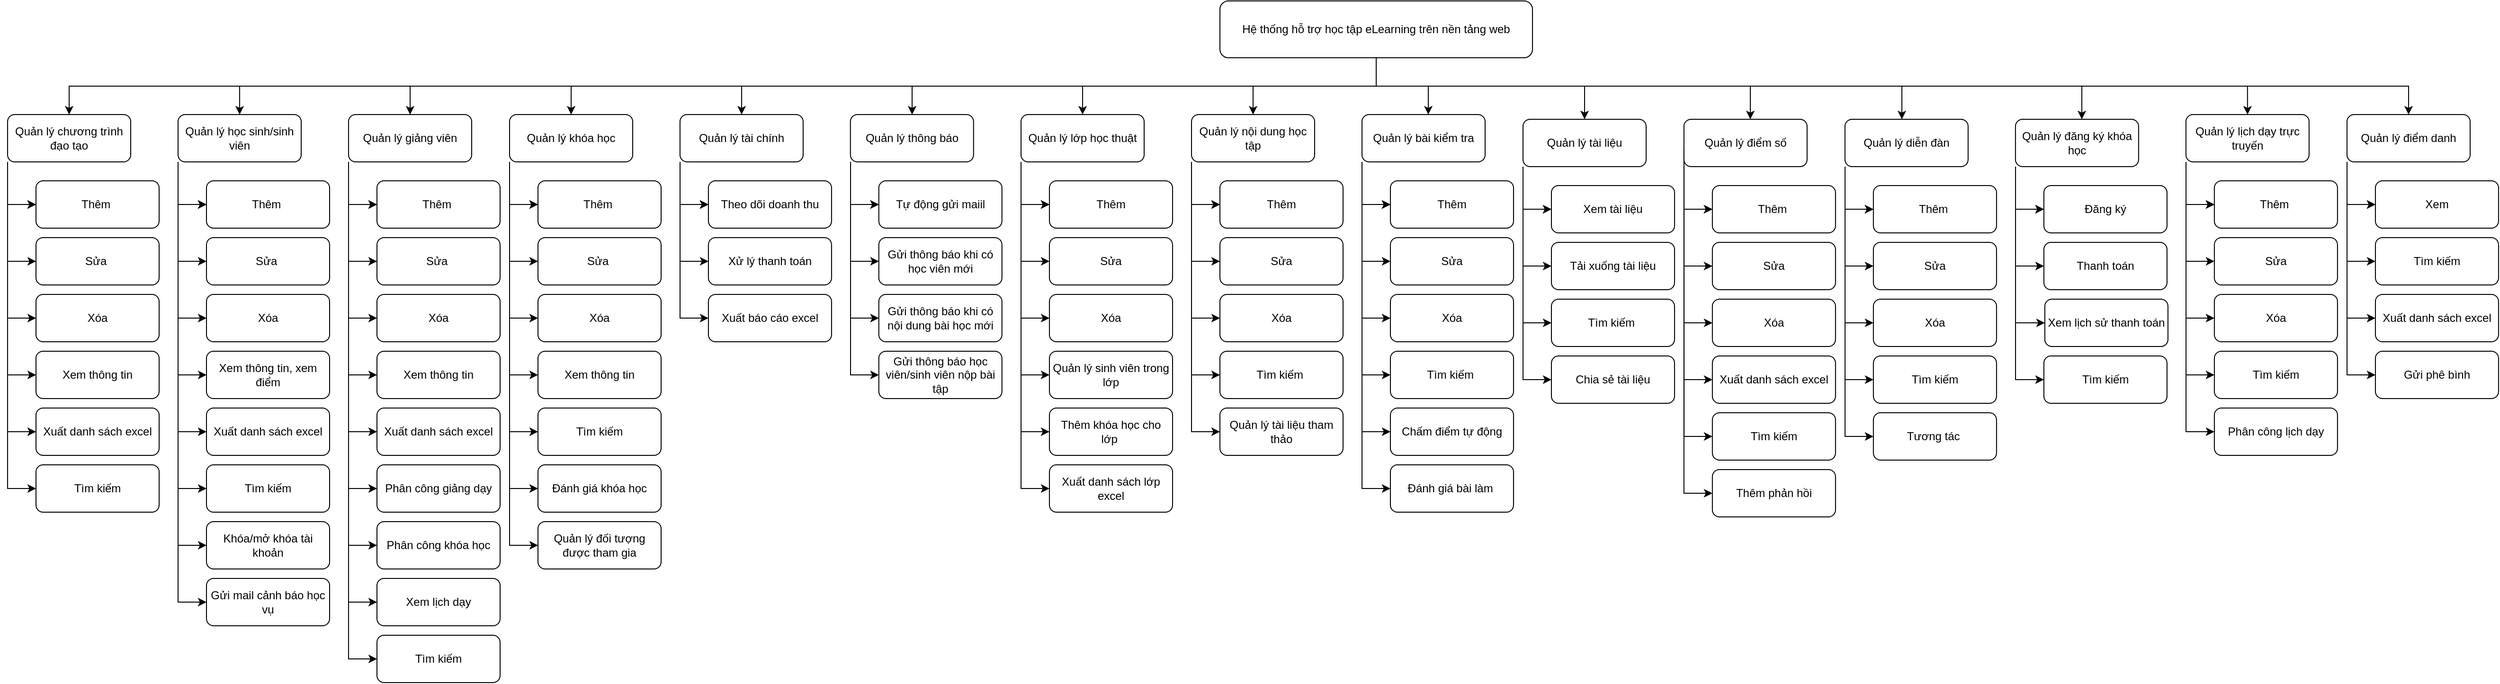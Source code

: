 <mxfile version="27.1.5">
  <diagram name="Page-1" id="I-7YPhFpCVGjYqoQ73Ly">
    <mxGraphModel dx="3220" dy="1289" grid="1" gridSize="10" guides="1" tooltips="1" connect="1" arrows="1" fold="1" page="1" pageScale="1" pageWidth="850" pageHeight="1100" math="0" shadow="0">
      <root>
        <mxCell id="0" />
        <mxCell id="1" parent="0" />
        <mxCell id="hVVMpaapmV8Wa0ZIryD7-13" style="edgeStyle=orthogonalEdgeStyle;rounded=0;orthogonalLoop=1;jettySize=auto;html=1;" parent="1" source="hVVMpaapmV8Wa0ZIryD7-2" target="hVVMpaapmV8Wa0ZIryD7-3" edge="1">
          <mxGeometry relative="1" as="geometry">
            <Array as="points">
              <mxPoint x="1245" y="110" />
              <mxPoint x="45" y="110" />
            </Array>
          </mxGeometry>
        </mxCell>
        <mxCell id="hVVMpaapmV8Wa0ZIryD7-36" style="edgeStyle=orthogonalEdgeStyle;rounded=0;orthogonalLoop=1;jettySize=auto;html=1;" parent="1" source="hVVMpaapmV8Wa0ZIryD7-2" target="hVVMpaapmV8Wa0ZIryD7-30" edge="1">
          <mxGeometry relative="1" as="geometry">
            <Array as="points">
              <mxPoint x="1245" y="110" />
              <mxPoint x="225" y="110" />
            </Array>
          </mxGeometry>
        </mxCell>
        <mxCell id="hVVMpaapmV8Wa0ZIryD7-163" style="edgeStyle=orthogonalEdgeStyle;rounded=0;orthogonalLoop=1;jettySize=auto;html=1;entryX=0.5;entryY=0;entryDx=0;entryDy=0;" parent="1" source="hVVMpaapmV8Wa0ZIryD7-2" target="hVVMpaapmV8Wa0ZIryD7-47" edge="1">
          <mxGeometry relative="1" as="geometry">
            <Array as="points">
              <mxPoint x="1245" y="110" />
              <mxPoint x="395" y="110" />
            </Array>
          </mxGeometry>
        </mxCell>
        <mxCell id="hVVMpaapmV8Wa0ZIryD7-164" style="edgeStyle=orthogonalEdgeStyle;rounded=0;orthogonalLoop=1;jettySize=auto;html=1;" parent="1" source="hVVMpaapmV8Wa0ZIryD7-2" target="hVVMpaapmV8Wa0ZIryD7-67" edge="1">
          <mxGeometry relative="1" as="geometry">
            <Array as="points">
              <mxPoint x="1245" y="110" />
              <mxPoint x="575" y="110" />
            </Array>
          </mxGeometry>
        </mxCell>
        <mxCell id="hVVMpaapmV8Wa0ZIryD7-165" style="edgeStyle=orthogonalEdgeStyle;rounded=0;orthogonalLoop=1;jettySize=auto;html=1;" parent="1" source="hVVMpaapmV8Wa0ZIryD7-2" target="hVVMpaapmV8Wa0ZIryD7-98" edge="1">
          <mxGeometry relative="1" as="geometry">
            <Array as="points">
              <mxPoint x="1245" y="110" />
              <mxPoint x="755" y="110" />
            </Array>
          </mxGeometry>
        </mxCell>
        <mxCell id="hVVMpaapmV8Wa0ZIryD7-166" style="edgeStyle=orthogonalEdgeStyle;rounded=0;orthogonalLoop=1;jettySize=auto;html=1;" parent="1" source="hVVMpaapmV8Wa0ZIryD7-2" target="hVVMpaapmV8Wa0ZIryD7-112" edge="1">
          <mxGeometry relative="1" as="geometry" />
        </mxCell>
        <mxCell id="hVVMpaapmV8Wa0ZIryD7-167" style="edgeStyle=orthogonalEdgeStyle;rounded=0;orthogonalLoop=1;jettySize=auto;html=1;" parent="1" source="hVVMpaapmV8Wa0ZIryD7-2" target="hVVMpaapmV8Wa0ZIryD7-121" edge="1">
          <mxGeometry relative="1" as="geometry">
            <Array as="points">
              <mxPoint x="1245" y="110" />
              <mxPoint x="1300" y="110" />
            </Array>
          </mxGeometry>
        </mxCell>
        <mxCell id="hVVMpaapmV8Wa0ZIryD7-168" style="edgeStyle=orthogonalEdgeStyle;rounded=0;orthogonalLoop=1;jettySize=auto;html=1;" parent="1" source="hVVMpaapmV8Wa0ZIryD7-2" target="hVVMpaapmV8Wa0ZIryD7-137" edge="1">
          <mxGeometry relative="1" as="geometry">
            <Array as="points">
              <mxPoint x="1245" y="110" />
              <mxPoint x="1465" y="110" />
            </Array>
          </mxGeometry>
        </mxCell>
        <mxCell id="hVVMpaapmV8Wa0ZIryD7-169" style="edgeStyle=orthogonalEdgeStyle;rounded=0;orthogonalLoop=1;jettySize=auto;html=1;" parent="1" source="hVVMpaapmV8Wa0ZIryD7-2" target="hVVMpaapmV8Wa0ZIryD7-147" edge="1">
          <mxGeometry relative="1" as="geometry">
            <Array as="points">
              <mxPoint x="1245" y="110" />
              <mxPoint x="1640" y="110" />
            </Array>
          </mxGeometry>
        </mxCell>
        <mxCell id="hVVMpaapmV8Wa0ZIryD7-205" style="edgeStyle=orthogonalEdgeStyle;rounded=0;orthogonalLoop=1;jettySize=auto;html=1;" parent="1" source="hVVMpaapmV8Wa0ZIryD7-2" target="hVVMpaapmV8Wa0ZIryD7-196" edge="1">
          <mxGeometry relative="1" as="geometry">
            <Array as="points">
              <mxPoint x="1245" y="110" />
              <mxPoint x="1800" y="110" />
            </Array>
          </mxGeometry>
        </mxCell>
        <mxCell id="hVVMpaapmV8Wa0ZIryD7-226" style="edgeStyle=orthogonalEdgeStyle;rounded=0;orthogonalLoop=1;jettySize=auto;html=1;" parent="1" source="hVVMpaapmV8Wa0ZIryD7-2" target="hVVMpaapmV8Wa0ZIryD7-215" edge="1">
          <mxGeometry relative="1" as="geometry">
            <Array as="points">
              <mxPoint x="1245" y="110" />
              <mxPoint x="1990" y="110" />
            </Array>
          </mxGeometry>
        </mxCell>
        <mxCell id="K12MKA1-OW6YJmMNlb4H-12" style="edgeStyle=orthogonalEdgeStyle;rounded=0;orthogonalLoop=1;jettySize=auto;html=1;" parent="1" source="hVVMpaapmV8Wa0ZIryD7-2" target="K12MKA1-OW6YJmMNlb4H-6" edge="1">
          <mxGeometry relative="1" as="geometry">
            <Array as="points">
              <mxPoint x="1245" y="110" />
              <mxPoint x="935" y="110" />
            </Array>
          </mxGeometry>
        </mxCell>
        <mxCell id="ZhgXvfHGEHcza7X1Rqpc-42" style="edgeStyle=orthogonalEdgeStyle;rounded=0;orthogonalLoop=1;jettySize=auto;html=1;entryX=0.5;entryY=0;entryDx=0;entryDy=0;" parent="1" source="hVVMpaapmV8Wa0ZIryD7-2" target="ZhgXvfHGEHcza7X1Rqpc-17" edge="1">
          <mxGeometry relative="1" as="geometry">
            <Array as="points">
              <mxPoint x="1245" y="110" />
              <mxPoint x="2165" y="110" />
            </Array>
          </mxGeometry>
        </mxCell>
        <mxCell id="ZhgXvfHGEHcza7X1Rqpc-44" style="edgeStyle=orthogonalEdgeStyle;rounded=0;orthogonalLoop=1;jettySize=auto;html=1;entryX=0.5;entryY=0;entryDx=0;entryDy=0;" parent="1" source="hVVMpaapmV8Wa0ZIryD7-2" target="ZhgXvfHGEHcza7X1Rqpc-30" edge="1">
          <mxGeometry relative="1" as="geometry">
            <Array as="points">
              <mxPoint x="1245" y="110" />
              <mxPoint x="2335" y="110" />
            </Array>
          </mxGeometry>
        </mxCell>
        <mxCell id="d4mhX9AN3Qhngk1k2WE8-20" style="edgeStyle=orthogonalEdgeStyle;rounded=0;orthogonalLoop=1;jettySize=auto;html=1;" edge="1" parent="1" source="hVVMpaapmV8Wa0ZIryD7-2" target="d4mhX9AN3Qhngk1k2WE8-10">
          <mxGeometry relative="1" as="geometry">
            <Array as="points">
              <mxPoint x="1245" y="110" />
              <mxPoint x="-135" y="110" />
            </Array>
          </mxGeometry>
        </mxCell>
        <mxCell id="hVVMpaapmV8Wa0ZIryD7-2" value="Hệ thống hỗ trợ học tập eLearning trên nền tảng web" style="rounded=1;whiteSpace=wrap;html=1;" parent="1" vertex="1">
          <mxGeometry x="1080" y="20" width="330" height="60" as="geometry" />
        </mxCell>
        <mxCell id="hVVMpaapmV8Wa0ZIryD7-15" style="edgeStyle=orthogonalEdgeStyle;rounded=0;orthogonalLoop=1;jettySize=auto;html=1;entryX=0;entryY=0.5;entryDx=0;entryDy=0;" parent="1" source="hVVMpaapmV8Wa0ZIryD7-3" target="hVVMpaapmV8Wa0ZIryD7-7" edge="1">
          <mxGeometry relative="1" as="geometry">
            <Array as="points">
              <mxPoint x="-20" y="235" />
            </Array>
          </mxGeometry>
        </mxCell>
        <mxCell id="hVVMpaapmV8Wa0ZIryD7-17" style="edgeStyle=orthogonalEdgeStyle;rounded=0;orthogonalLoop=1;jettySize=auto;html=1;entryX=0;entryY=0.5;entryDx=0;entryDy=0;" parent="1" source="hVVMpaapmV8Wa0ZIryD7-3" target="hVVMpaapmV8Wa0ZIryD7-7" edge="1">
          <mxGeometry relative="1" as="geometry">
            <Array as="points">
              <mxPoint x="-20" y="235" />
            </Array>
          </mxGeometry>
        </mxCell>
        <mxCell id="hVVMpaapmV8Wa0ZIryD7-18" style="edgeStyle=orthogonalEdgeStyle;rounded=0;orthogonalLoop=1;jettySize=auto;html=1;entryX=0;entryY=0.5;entryDx=0;entryDy=0;" parent="1" source="hVVMpaapmV8Wa0ZIryD7-3" target="hVVMpaapmV8Wa0ZIryD7-8" edge="1">
          <mxGeometry relative="1" as="geometry">
            <Array as="points">
              <mxPoint x="-20" y="295" />
            </Array>
          </mxGeometry>
        </mxCell>
        <mxCell id="hVVMpaapmV8Wa0ZIryD7-19" style="edgeStyle=orthogonalEdgeStyle;rounded=0;orthogonalLoop=1;jettySize=auto;html=1;entryX=0;entryY=0.5;entryDx=0;entryDy=0;" parent="1" source="hVVMpaapmV8Wa0ZIryD7-3" target="hVVMpaapmV8Wa0ZIryD7-9" edge="1">
          <mxGeometry relative="1" as="geometry">
            <Array as="points">
              <mxPoint x="-20" y="355" />
            </Array>
          </mxGeometry>
        </mxCell>
        <mxCell id="hVVMpaapmV8Wa0ZIryD7-20" style="edgeStyle=orthogonalEdgeStyle;rounded=0;orthogonalLoop=1;jettySize=auto;html=1;entryX=0;entryY=0.5;entryDx=0;entryDy=0;" parent="1" source="hVVMpaapmV8Wa0ZIryD7-3" target="hVVMpaapmV8Wa0ZIryD7-10" edge="1">
          <mxGeometry relative="1" as="geometry">
            <Array as="points">
              <mxPoint x="-20" y="415" />
            </Array>
          </mxGeometry>
        </mxCell>
        <mxCell id="hVVMpaapmV8Wa0ZIryD7-21" style="edgeStyle=orthogonalEdgeStyle;rounded=0;orthogonalLoop=1;jettySize=auto;html=1;entryX=0;entryY=0.5;entryDx=0;entryDy=0;" parent="1" source="hVVMpaapmV8Wa0ZIryD7-3" target="hVVMpaapmV8Wa0ZIryD7-12" edge="1">
          <mxGeometry relative="1" as="geometry">
            <Array as="points">
              <mxPoint x="-20" y="475" />
            </Array>
          </mxGeometry>
        </mxCell>
        <mxCell id="hVVMpaapmV8Wa0ZIryD7-77" style="edgeStyle=orthogonalEdgeStyle;rounded=0;orthogonalLoop=1;jettySize=auto;html=1;entryX=0;entryY=0.5;entryDx=0;entryDy=0;" parent="1" source="hVVMpaapmV8Wa0ZIryD7-3" target="hVVMpaapmV8Wa0ZIryD7-75" edge="1">
          <mxGeometry relative="1" as="geometry">
            <Array as="points">
              <mxPoint x="-20" y="535" />
            </Array>
          </mxGeometry>
        </mxCell>
        <mxCell id="hVVMpaapmV8Wa0ZIryD7-173" style="edgeStyle=orthogonalEdgeStyle;rounded=0;orthogonalLoop=1;jettySize=auto;html=1;entryX=0;entryY=0.5;entryDx=0;entryDy=0;" parent="1" source="hVVMpaapmV8Wa0ZIryD7-3" target="hVVMpaapmV8Wa0ZIryD7-171" edge="1">
          <mxGeometry relative="1" as="geometry">
            <Array as="points">
              <mxPoint x="-20" y="595" />
            </Array>
          </mxGeometry>
        </mxCell>
        <mxCell id="ZhgXvfHGEHcza7X1Rqpc-39" style="edgeStyle=orthogonalEdgeStyle;rounded=0;orthogonalLoop=1;jettySize=auto;html=1;entryX=0;entryY=0.5;entryDx=0;entryDy=0;" parent="1" source="hVVMpaapmV8Wa0ZIryD7-3" target="ZhgXvfHGEHcza7X1Rqpc-38" edge="1">
          <mxGeometry relative="1" as="geometry">
            <Array as="points">
              <mxPoint x="-20" y="655" />
            </Array>
          </mxGeometry>
        </mxCell>
        <mxCell id="hVVMpaapmV8Wa0ZIryD7-3" value="&lt;p style=&quot;white-space-collapse: preserve;&quot; dir=&quot;auto&quot;&gt;Quản lý học sinh/sinh viên&lt;/p&gt;" style="rounded=1;whiteSpace=wrap;html=1;horizontal=1;" parent="1" vertex="1">
          <mxGeometry x="-20" y="140" width="130" height="50" as="geometry" />
        </mxCell>
        <mxCell id="hVVMpaapmV8Wa0ZIryD7-7" value="&lt;p style=&quot;white-space-collapse: preserve;&quot; dir=&quot;auto&quot;&gt;Thêm &lt;/p&gt;" style="rounded=1;whiteSpace=wrap;html=1;horizontal=1;" parent="1" vertex="1">
          <mxGeometry x="10" y="210" width="130" height="50" as="geometry" />
        </mxCell>
        <mxCell id="hVVMpaapmV8Wa0ZIryD7-8" value="&lt;p style=&quot;white-space-collapse: preserve;&quot; dir=&quot;auto&quot;&gt;Sửa &lt;/p&gt;" style="rounded=1;whiteSpace=wrap;html=1;horizontal=1;" parent="1" vertex="1">
          <mxGeometry x="10" y="270" width="130" height="50" as="geometry" />
        </mxCell>
        <mxCell id="hVVMpaapmV8Wa0ZIryD7-9" value="Xóa" style="rounded=1;whiteSpace=wrap;html=1;horizontal=1;" parent="1" vertex="1">
          <mxGeometry x="10" y="330" width="130" height="50" as="geometry" />
        </mxCell>
        <mxCell id="hVVMpaapmV8Wa0ZIryD7-10" value="Xem thông tin, xem điểm" style="rounded=1;whiteSpace=wrap;html=1;horizontal=1;" parent="1" vertex="1">
          <mxGeometry x="10" y="390" width="130" height="50" as="geometry" />
        </mxCell>
        <mxCell id="hVVMpaapmV8Wa0ZIryD7-12" value="Xuất danh sách excel" style="rounded=1;whiteSpace=wrap;html=1;horizontal=1;" parent="1" vertex="1">
          <mxGeometry x="10" y="450" width="130" height="50" as="geometry" />
        </mxCell>
        <mxCell id="hVVMpaapmV8Wa0ZIryD7-24" style="edgeStyle=orthogonalEdgeStyle;rounded=0;orthogonalLoop=1;jettySize=auto;html=1;entryX=0;entryY=0.5;entryDx=0;entryDy=0;" parent="1" source="hVVMpaapmV8Wa0ZIryD7-30" target="hVVMpaapmV8Wa0ZIryD7-31" edge="1">
          <mxGeometry relative="1" as="geometry">
            <Array as="points">
              <mxPoint x="160" y="235" />
            </Array>
          </mxGeometry>
        </mxCell>
        <mxCell id="hVVMpaapmV8Wa0ZIryD7-25" style="edgeStyle=orthogonalEdgeStyle;rounded=0;orthogonalLoop=1;jettySize=auto;html=1;entryX=0;entryY=0.5;entryDx=0;entryDy=0;" parent="1" source="hVVMpaapmV8Wa0ZIryD7-30" target="hVVMpaapmV8Wa0ZIryD7-31" edge="1">
          <mxGeometry relative="1" as="geometry">
            <Array as="points">
              <mxPoint x="160" y="235" />
            </Array>
          </mxGeometry>
        </mxCell>
        <mxCell id="hVVMpaapmV8Wa0ZIryD7-26" style="edgeStyle=orthogonalEdgeStyle;rounded=0;orthogonalLoop=1;jettySize=auto;html=1;entryX=0;entryY=0.5;entryDx=0;entryDy=0;" parent="1" source="hVVMpaapmV8Wa0ZIryD7-30" target="hVVMpaapmV8Wa0ZIryD7-32" edge="1">
          <mxGeometry relative="1" as="geometry">
            <Array as="points">
              <mxPoint x="160" y="295" />
            </Array>
          </mxGeometry>
        </mxCell>
        <mxCell id="hVVMpaapmV8Wa0ZIryD7-27" style="edgeStyle=orthogonalEdgeStyle;rounded=0;orthogonalLoop=1;jettySize=auto;html=1;entryX=0;entryY=0.5;entryDx=0;entryDy=0;" parent="1" source="hVVMpaapmV8Wa0ZIryD7-30" target="hVVMpaapmV8Wa0ZIryD7-33" edge="1">
          <mxGeometry relative="1" as="geometry">
            <Array as="points">
              <mxPoint x="160" y="355" />
            </Array>
          </mxGeometry>
        </mxCell>
        <mxCell id="hVVMpaapmV8Wa0ZIryD7-28" style="edgeStyle=orthogonalEdgeStyle;rounded=0;orthogonalLoop=1;jettySize=auto;html=1;entryX=0;entryY=0.5;entryDx=0;entryDy=0;" parent="1" source="hVVMpaapmV8Wa0ZIryD7-30" target="hVVMpaapmV8Wa0ZIryD7-34" edge="1">
          <mxGeometry relative="1" as="geometry">
            <Array as="points">
              <mxPoint x="160" y="415" />
            </Array>
          </mxGeometry>
        </mxCell>
        <mxCell id="hVVMpaapmV8Wa0ZIryD7-29" style="edgeStyle=orthogonalEdgeStyle;rounded=0;orthogonalLoop=1;jettySize=auto;html=1;entryX=0;entryY=0.5;entryDx=0;entryDy=0;" parent="1" source="hVVMpaapmV8Wa0ZIryD7-30" target="hVVMpaapmV8Wa0ZIryD7-35" edge="1">
          <mxGeometry relative="1" as="geometry">
            <Array as="points">
              <mxPoint x="160" y="475" />
            </Array>
          </mxGeometry>
        </mxCell>
        <mxCell id="hVVMpaapmV8Wa0ZIryD7-57" style="edgeStyle=orthogonalEdgeStyle;rounded=0;orthogonalLoop=1;jettySize=auto;html=1;entryX=0;entryY=0.5;entryDx=0;entryDy=0;" parent="1" source="hVVMpaapmV8Wa0ZIryD7-30" target="hVVMpaapmV8Wa0ZIryD7-37" edge="1">
          <mxGeometry relative="1" as="geometry">
            <Array as="points">
              <mxPoint x="160" y="535" />
            </Array>
          </mxGeometry>
        </mxCell>
        <mxCell id="hVVMpaapmV8Wa0ZIryD7-58" style="edgeStyle=orthogonalEdgeStyle;rounded=0;orthogonalLoop=1;jettySize=auto;html=1;entryX=0;entryY=0.5;entryDx=0;entryDy=0;" parent="1" source="hVVMpaapmV8Wa0ZIryD7-30" target="hVVMpaapmV8Wa0ZIryD7-38" edge="1">
          <mxGeometry relative="1" as="geometry">
            <Array as="points">
              <mxPoint x="160" y="595" />
            </Array>
          </mxGeometry>
        </mxCell>
        <mxCell id="hVVMpaapmV8Wa0ZIryD7-81" style="edgeStyle=orthogonalEdgeStyle;rounded=0;orthogonalLoop=1;jettySize=auto;html=1;entryX=0;entryY=0.5;entryDx=0;entryDy=0;" parent="1" source="hVVMpaapmV8Wa0ZIryD7-30" target="hVVMpaapmV8Wa0ZIryD7-80" edge="1">
          <mxGeometry relative="1" as="geometry">
            <Array as="points">
              <mxPoint x="160" y="655" />
            </Array>
          </mxGeometry>
        </mxCell>
        <mxCell id="hVVMpaapmV8Wa0ZIryD7-175" style="edgeStyle=orthogonalEdgeStyle;rounded=0;orthogonalLoop=1;jettySize=auto;html=1;entryX=0;entryY=0.5;entryDx=0;entryDy=0;" parent="1" source="hVVMpaapmV8Wa0ZIryD7-30" target="hVVMpaapmV8Wa0ZIryD7-174" edge="1">
          <mxGeometry relative="1" as="geometry">
            <Array as="points">
              <mxPoint x="160" y="715" />
            </Array>
          </mxGeometry>
        </mxCell>
        <mxCell id="hVVMpaapmV8Wa0ZIryD7-30" value="&lt;p style=&quot;white-space-collapse: preserve;&quot; dir=&quot;auto&quot;&gt;Quản lý giảng viên&lt;/p&gt;" style="rounded=1;whiteSpace=wrap;html=1;horizontal=1;" parent="1" vertex="1">
          <mxGeometry x="160" y="140" width="130" height="50" as="geometry" />
        </mxCell>
        <mxCell id="hVVMpaapmV8Wa0ZIryD7-31" value="&lt;p style=&quot;white-space-collapse: preserve;&quot; dir=&quot;auto&quot;&gt;Thêm &lt;/p&gt;" style="rounded=1;whiteSpace=wrap;html=1;horizontal=1;" parent="1" vertex="1">
          <mxGeometry x="190" y="210" width="130" height="50" as="geometry" />
        </mxCell>
        <mxCell id="hVVMpaapmV8Wa0ZIryD7-32" value="&lt;p style=&quot;white-space-collapse: preserve;&quot; dir=&quot;auto&quot;&gt;Sửa &lt;/p&gt;" style="rounded=1;whiteSpace=wrap;html=1;horizontal=1;" parent="1" vertex="1">
          <mxGeometry x="190" y="270" width="130" height="50" as="geometry" />
        </mxCell>
        <mxCell id="hVVMpaapmV8Wa0ZIryD7-33" value="Xóa" style="rounded=1;whiteSpace=wrap;html=1;horizontal=1;" parent="1" vertex="1">
          <mxGeometry x="190" y="330" width="130" height="50" as="geometry" />
        </mxCell>
        <mxCell id="hVVMpaapmV8Wa0ZIryD7-34" value="Xem thông tin" style="rounded=1;whiteSpace=wrap;html=1;horizontal=1;" parent="1" vertex="1">
          <mxGeometry x="190" y="390" width="130" height="50" as="geometry" />
        </mxCell>
        <mxCell id="hVVMpaapmV8Wa0ZIryD7-35" value="Xuất danh sách excel" style="rounded=1;whiteSpace=wrap;html=1;horizontal=1;" parent="1" vertex="1">
          <mxGeometry x="190" y="450" width="130" height="50" as="geometry" />
        </mxCell>
        <mxCell id="hVVMpaapmV8Wa0ZIryD7-37" value="Phân công giảng dạy" style="rounded=1;whiteSpace=wrap;html=1;horizontal=1;" parent="1" vertex="1">
          <mxGeometry x="190" y="510" width="130" height="50" as="geometry" />
        </mxCell>
        <mxCell id="hVVMpaapmV8Wa0ZIryD7-38" value="Phân công khóa học" style="rounded=1;whiteSpace=wrap;html=1;horizontal=1;" parent="1" vertex="1">
          <mxGeometry x="190" y="570" width="130" height="50" as="geometry" />
        </mxCell>
        <mxCell id="hVVMpaapmV8Wa0ZIryD7-41" style="edgeStyle=orthogonalEdgeStyle;rounded=0;orthogonalLoop=1;jettySize=auto;html=1;entryX=0;entryY=0.5;entryDx=0;entryDy=0;" parent="1" source="hVVMpaapmV8Wa0ZIryD7-47" target="hVVMpaapmV8Wa0ZIryD7-48" edge="1">
          <mxGeometry relative="1" as="geometry">
            <Array as="points">
              <mxPoint x="330" y="235" />
            </Array>
          </mxGeometry>
        </mxCell>
        <mxCell id="hVVMpaapmV8Wa0ZIryD7-42" style="edgeStyle=orthogonalEdgeStyle;rounded=0;orthogonalLoop=1;jettySize=auto;html=1;entryX=0;entryY=0.5;entryDx=0;entryDy=0;" parent="1" source="hVVMpaapmV8Wa0ZIryD7-47" target="hVVMpaapmV8Wa0ZIryD7-48" edge="1">
          <mxGeometry relative="1" as="geometry">
            <Array as="points">
              <mxPoint x="330" y="235" />
            </Array>
          </mxGeometry>
        </mxCell>
        <mxCell id="hVVMpaapmV8Wa0ZIryD7-43" style="edgeStyle=orthogonalEdgeStyle;rounded=0;orthogonalLoop=1;jettySize=auto;html=1;entryX=0;entryY=0.5;entryDx=0;entryDy=0;" parent="1" source="hVVMpaapmV8Wa0ZIryD7-47" target="hVVMpaapmV8Wa0ZIryD7-49" edge="1">
          <mxGeometry relative="1" as="geometry">
            <Array as="points">
              <mxPoint x="330" y="295" />
            </Array>
          </mxGeometry>
        </mxCell>
        <mxCell id="hVVMpaapmV8Wa0ZIryD7-44" style="edgeStyle=orthogonalEdgeStyle;rounded=0;orthogonalLoop=1;jettySize=auto;html=1;entryX=0;entryY=0.5;entryDx=0;entryDy=0;" parent="1" source="hVVMpaapmV8Wa0ZIryD7-47" target="hVVMpaapmV8Wa0ZIryD7-50" edge="1">
          <mxGeometry relative="1" as="geometry">
            <Array as="points">
              <mxPoint x="330" y="355" />
            </Array>
          </mxGeometry>
        </mxCell>
        <mxCell id="hVVMpaapmV8Wa0ZIryD7-45" style="edgeStyle=orthogonalEdgeStyle;rounded=0;orthogonalLoop=1;jettySize=auto;html=1;entryX=0;entryY=0.5;entryDx=0;entryDy=0;" parent="1" source="hVVMpaapmV8Wa0ZIryD7-47" target="hVVMpaapmV8Wa0ZIryD7-51" edge="1">
          <mxGeometry relative="1" as="geometry">
            <Array as="points">
              <mxPoint x="330" y="415" />
            </Array>
          </mxGeometry>
        </mxCell>
        <mxCell id="hVVMpaapmV8Wa0ZIryD7-46" style="edgeStyle=orthogonalEdgeStyle;rounded=0;orthogonalLoop=1;jettySize=auto;html=1;entryX=0;entryY=0.5;entryDx=0;entryDy=0;" parent="1" source="hVVMpaapmV8Wa0ZIryD7-47" target="hVVMpaapmV8Wa0ZIryD7-59" edge="1">
          <mxGeometry relative="1" as="geometry">
            <Array as="points">
              <mxPoint x="330" y="475" />
            </Array>
            <mxPoint x="330" y="475" as="targetPoint" />
          </mxGeometry>
        </mxCell>
        <mxCell id="hVVMpaapmV8Wa0ZIryD7-177" style="edgeStyle=orthogonalEdgeStyle;rounded=0;orthogonalLoop=1;jettySize=auto;html=1;entryX=0;entryY=0.5;entryDx=0;entryDy=0;" parent="1" source="hVVMpaapmV8Wa0ZIryD7-47" target="hVVMpaapmV8Wa0ZIryD7-176" edge="1">
          <mxGeometry relative="1" as="geometry">
            <Array as="points">
              <mxPoint x="330" y="535" />
            </Array>
          </mxGeometry>
        </mxCell>
        <mxCell id="ZhgXvfHGEHcza7X1Rqpc-37" style="edgeStyle=orthogonalEdgeStyle;rounded=0;orthogonalLoop=1;jettySize=auto;html=1;entryX=0;entryY=0.5;entryDx=0;entryDy=0;" parent="1" source="hVVMpaapmV8Wa0ZIryD7-47" target="ZhgXvfHGEHcza7X1Rqpc-36" edge="1">
          <mxGeometry relative="1" as="geometry">
            <Array as="points">
              <mxPoint x="330" y="595" />
            </Array>
          </mxGeometry>
        </mxCell>
        <mxCell id="hVVMpaapmV8Wa0ZIryD7-47" value="&lt;p style=&quot;white-space-collapse: preserve;&quot; dir=&quot;auto&quot;&gt;Quản lý khóa học&lt;/p&gt;" style="rounded=1;whiteSpace=wrap;html=1;horizontal=1;" parent="1" vertex="1">
          <mxGeometry x="330" y="140" width="130" height="50" as="geometry" />
        </mxCell>
        <mxCell id="hVVMpaapmV8Wa0ZIryD7-48" value="&lt;p style=&quot;white-space-collapse: preserve;&quot; dir=&quot;auto&quot;&gt;Thêm &lt;/p&gt;" style="rounded=1;whiteSpace=wrap;html=1;horizontal=1;" parent="1" vertex="1">
          <mxGeometry x="360" y="210" width="130" height="50" as="geometry" />
        </mxCell>
        <mxCell id="hVVMpaapmV8Wa0ZIryD7-49" value="&lt;p style=&quot;white-space-collapse: preserve;&quot; dir=&quot;auto&quot;&gt;Sửa &lt;/p&gt;" style="rounded=1;whiteSpace=wrap;html=1;horizontal=1;" parent="1" vertex="1">
          <mxGeometry x="360" y="270" width="130" height="50" as="geometry" />
        </mxCell>
        <mxCell id="hVVMpaapmV8Wa0ZIryD7-50" value="Xóa" style="rounded=1;whiteSpace=wrap;html=1;horizontal=1;" parent="1" vertex="1">
          <mxGeometry x="360" y="330" width="130" height="50" as="geometry" />
        </mxCell>
        <mxCell id="hVVMpaapmV8Wa0ZIryD7-51" value="Xem thông tin" style="rounded=1;whiteSpace=wrap;html=1;horizontal=1;" parent="1" vertex="1">
          <mxGeometry x="360" y="390" width="130" height="50" as="geometry" />
        </mxCell>
        <mxCell id="hVVMpaapmV8Wa0ZIryD7-59" value="Tìm kiếm" style="rounded=1;whiteSpace=wrap;html=1;horizontal=1;" parent="1" vertex="1">
          <mxGeometry x="360" y="450" width="130" height="50" as="geometry" />
        </mxCell>
        <mxCell id="hVVMpaapmV8Wa0ZIryD7-61" style="edgeStyle=orthogonalEdgeStyle;rounded=0;orthogonalLoop=1;jettySize=auto;html=1;entryX=0;entryY=0.5;entryDx=0;entryDy=0;" parent="1" source="hVVMpaapmV8Wa0ZIryD7-67" target="hVVMpaapmV8Wa0ZIryD7-68" edge="1">
          <mxGeometry relative="1" as="geometry">
            <Array as="points">
              <mxPoint x="510" y="235" />
            </Array>
          </mxGeometry>
        </mxCell>
        <mxCell id="hVVMpaapmV8Wa0ZIryD7-62" style="edgeStyle=orthogonalEdgeStyle;rounded=0;orthogonalLoop=1;jettySize=auto;html=1;entryX=0;entryY=0.5;entryDx=0;entryDy=0;" parent="1" source="hVVMpaapmV8Wa0ZIryD7-67" target="hVVMpaapmV8Wa0ZIryD7-68" edge="1">
          <mxGeometry relative="1" as="geometry">
            <Array as="points">
              <mxPoint x="510" y="235" />
            </Array>
          </mxGeometry>
        </mxCell>
        <mxCell id="hVVMpaapmV8Wa0ZIryD7-63" style="edgeStyle=orthogonalEdgeStyle;rounded=0;orthogonalLoop=1;jettySize=auto;html=1;entryX=0;entryY=0.5;entryDx=0;entryDy=0;" parent="1" source="hVVMpaapmV8Wa0ZIryD7-67" target="hVVMpaapmV8Wa0ZIryD7-69" edge="1">
          <mxGeometry relative="1" as="geometry">
            <Array as="points">
              <mxPoint x="510" y="295" />
            </Array>
          </mxGeometry>
        </mxCell>
        <mxCell id="hVVMpaapmV8Wa0ZIryD7-64" style="edgeStyle=orthogonalEdgeStyle;rounded=0;orthogonalLoop=1;jettySize=auto;html=1;entryX=0;entryY=0.5;entryDx=0;entryDy=0;" parent="1" source="hVVMpaapmV8Wa0ZIryD7-67" target="hVVMpaapmV8Wa0ZIryD7-70" edge="1">
          <mxGeometry relative="1" as="geometry">
            <Array as="points">
              <mxPoint x="510" y="355" />
            </Array>
          </mxGeometry>
        </mxCell>
        <mxCell id="hVVMpaapmV8Wa0ZIryD7-67" value="&lt;p style=&quot;white-space-collapse: preserve;&quot; dir=&quot;auto&quot;&gt;Quản lý tài chính&lt;/p&gt;" style="rounded=1;whiteSpace=wrap;html=1;horizontal=1;" parent="1" vertex="1">
          <mxGeometry x="509.95" y="140" width="130" height="50" as="geometry" />
        </mxCell>
        <mxCell id="hVVMpaapmV8Wa0ZIryD7-68" value="&lt;p style=&quot;white-space-collapse: preserve;&quot; dir=&quot;auto&quot;&gt;Theo dõi doanh thu&lt;/p&gt;" style="rounded=1;whiteSpace=wrap;html=1;horizontal=1;" parent="1" vertex="1">
          <mxGeometry x="539.95" y="210" width="130" height="50" as="geometry" />
        </mxCell>
        <mxCell id="hVVMpaapmV8Wa0ZIryD7-69" value="&lt;p style=&quot;white-space-collapse: preserve;&quot; dir=&quot;auto&quot;&gt;Xử lý thanh toán&lt;/p&gt;" style="rounded=1;whiteSpace=wrap;html=1;horizontal=1;" parent="1" vertex="1">
          <mxGeometry x="539.95" y="270" width="130" height="50" as="geometry" />
        </mxCell>
        <mxCell id="hVVMpaapmV8Wa0ZIryD7-70" value="Xuất báo cáo excel" style="rounded=1;whiteSpace=wrap;html=1;horizontal=1;" parent="1" vertex="1">
          <mxGeometry x="539.95" y="330" width="130" height="50" as="geometry" />
        </mxCell>
        <mxCell id="hVVMpaapmV8Wa0ZIryD7-75" value="Tìm kiếm" style="rounded=1;whiteSpace=wrap;html=1;horizontal=1;" parent="1" vertex="1">
          <mxGeometry x="10" y="510" width="130" height="50" as="geometry" />
        </mxCell>
        <mxCell id="hVVMpaapmV8Wa0ZIryD7-80" value="Xem lịch dạy" style="rounded=1;whiteSpace=wrap;html=1;horizontal=1;" parent="1" vertex="1">
          <mxGeometry x="190" y="630" width="130" height="50" as="geometry" />
        </mxCell>
        <mxCell id="hVVMpaapmV8Wa0ZIryD7-94" style="edgeStyle=orthogonalEdgeStyle;rounded=0;orthogonalLoop=1;jettySize=auto;html=1;entryX=0;entryY=0.5;entryDx=0;entryDy=0;" parent="1" source="hVVMpaapmV8Wa0ZIryD7-98" target="hVVMpaapmV8Wa0ZIryD7-99" edge="1">
          <mxGeometry relative="1" as="geometry">
            <Array as="points">
              <mxPoint x="690" y="235" />
            </Array>
          </mxGeometry>
        </mxCell>
        <mxCell id="hVVMpaapmV8Wa0ZIryD7-95" style="edgeStyle=orthogonalEdgeStyle;rounded=0;orthogonalLoop=1;jettySize=auto;html=1;entryX=0;entryY=0.5;entryDx=0;entryDy=0;" parent="1" source="hVVMpaapmV8Wa0ZIryD7-98" target="hVVMpaapmV8Wa0ZIryD7-99" edge="1">
          <mxGeometry relative="1" as="geometry">
            <Array as="points">
              <mxPoint x="690" y="235" />
            </Array>
          </mxGeometry>
        </mxCell>
        <mxCell id="hVVMpaapmV8Wa0ZIryD7-96" style="edgeStyle=orthogonalEdgeStyle;rounded=0;orthogonalLoop=1;jettySize=auto;html=1;entryX=0;entryY=0.5;entryDx=0;entryDy=0;" parent="1" source="hVVMpaapmV8Wa0ZIryD7-98" target="hVVMpaapmV8Wa0ZIryD7-102" edge="1">
          <mxGeometry relative="1" as="geometry">
            <Array as="points">
              <mxPoint x="690" y="295" />
            </Array>
            <mxPoint x="689.87" y="295" as="targetPoint" />
          </mxGeometry>
        </mxCell>
        <mxCell id="hVVMpaapmV8Wa0ZIryD7-97" style="edgeStyle=orthogonalEdgeStyle;rounded=0;orthogonalLoop=1;jettySize=auto;html=1;entryX=0;entryY=0.5;entryDx=0;entryDy=0;" parent="1" source="hVVMpaapmV8Wa0ZIryD7-98" target="hVVMpaapmV8Wa0ZIryD7-103" edge="1">
          <mxGeometry relative="1" as="geometry">
            <Array as="points">
              <mxPoint x="690" y="355" />
            </Array>
            <mxPoint x="689.87" y="355" as="targetPoint" />
          </mxGeometry>
        </mxCell>
        <mxCell id="hVVMpaapmV8Wa0ZIryD7-106" style="edgeStyle=orthogonalEdgeStyle;rounded=0;orthogonalLoop=1;jettySize=auto;html=1;entryX=0;entryY=0.5;entryDx=0;entryDy=0;" parent="1" source="hVVMpaapmV8Wa0ZIryD7-98" target="hVVMpaapmV8Wa0ZIryD7-105" edge="1">
          <mxGeometry relative="1" as="geometry">
            <Array as="points">
              <mxPoint x="690" y="415" />
            </Array>
          </mxGeometry>
        </mxCell>
        <mxCell id="hVVMpaapmV8Wa0ZIryD7-98" value="&lt;p style=&quot;white-space-collapse: preserve;&quot; dir=&quot;auto&quot;&gt;Quản lý thông báo&lt;/p&gt;" style="rounded=1;whiteSpace=wrap;html=1;horizontal=1;" parent="1" vertex="1">
          <mxGeometry x="689.87" y="140" width="130" height="50" as="geometry" />
        </mxCell>
        <mxCell id="hVVMpaapmV8Wa0ZIryD7-99" value="Tự động gửi maiil" style="rounded=1;whiteSpace=wrap;html=1;horizontal=1;" parent="1" vertex="1">
          <mxGeometry x="719.87" y="210" width="130" height="50" as="geometry" />
        </mxCell>
        <mxCell id="hVVMpaapmV8Wa0ZIryD7-102" value="Gửi thông báo khi có học viên mới" style="rounded=1;whiteSpace=wrap;html=1;horizontal=1;" parent="1" vertex="1">
          <mxGeometry x="719.87" y="270" width="130" height="50" as="geometry" />
        </mxCell>
        <mxCell id="hVVMpaapmV8Wa0ZIryD7-103" value="Gửi thông báo khi có nội dung bài học mới" style="rounded=1;whiteSpace=wrap;html=1;horizontal=1;" parent="1" vertex="1">
          <mxGeometry x="719.87" y="330" width="130" height="50" as="geometry" />
        </mxCell>
        <mxCell id="hVVMpaapmV8Wa0ZIryD7-105" value="Gửi thông báo học viên/sinh viên nộp bài tập" style="rounded=1;whiteSpace=wrap;html=1;horizontal=1;" parent="1" vertex="1">
          <mxGeometry x="719.87" y="390" width="130" height="50" as="geometry" />
        </mxCell>
        <mxCell id="hVVMpaapmV8Wa0ZIryD7-107" style="edgeStyle=orthogonalEdgeStyle;rounded=0;orthogonalLoop=1;jettySize=auto;html=1;entryX=0;entryY=0.5;entryDx=0;entryDy=0;" parent="1" source="hVVMpaapmV8Wa0ZIryD7-112" target="hVVMpaapmV8Wa0ZIryD7-113" edge="1">
          <mxGeometry relative="1" as="geometry">
            <Array as="points">
              <mxPoint x="1050" y="235" />
            </Array>
          </mxGeometry>
        </mxCell>
        <mxCell id="hVVMpaapmV8Wa0ZIryD7-108" style="edgeStyle=orthogonalEdgeStyle;rounded=0;orthogonalLoop=1;jettySize=auto;html=1;entryX=0;entryY=0.5;entryDx=0;entryDy=0;" parent="1" source="hVVMpaapmV8Wa0ZIryD7-112" target="hVVMpaapmV8Wa0ZIryD7-113" edge="1">
          <mxGeometry relative="1" as="geometry">
            <Array as="points">
              <mxPoint x="1050" y="235" />
            </Array>
          </mxGeometry>
        </mxCell>
        <mxCell id="hVVMpaapmV8Wa0ZIryD7-109" style="edgeStyle=orthogonalEdgeStyle;rounded=0;orthogonalLoop=1;jettySize=auto;html=1;entryX=0;entryY=0.5;entryDx=0;entryDy=0;" parent="1" source="hVVMpaapmV8Wa0ZIryD7-112" target="hVVMpaapmV8Wa0ZIryD7-114" edge="1">
          <mxGeometry relative="1" as="geometry">
            <Array as="points">
              <mxPoint x="1050" y="295" />
            </Array>
            <mxPoint x="1049.99" y="295" as="targetPoint" />
          </mxGeometry>
        </mxCell>
        <mxCell id="hVVMpaapmV8Wa0ZIryD7-110" style="edgeStyle=orthogonalEdgeStyle;rounded=0;orthogonalLoop=1;jettySize=auto;html=1;entryX=0;entryY=0.5;entryDx=0;entryDy=0;" parent="1" source="hVVMpaapmV8Wa0ZIryD7-112" target="hVVMpaapmV8Wa0ZIryD7-115" edge="1">
          <mxGeometry relative="1" as="geometry">
            <Array as="points">
              <mxPoint x="1050" y="355" />
            </Array>
            <mxPoint x="1049.99" y="355" as="targetPoint" />
          </mxGeometry>
        </mxCell>
        <mxCell id="hVVMpaapmV8Wa0ZIryD7-153" style="edgeStyle=orthogonalEdgeStyle;rounded=0;orthogonalLoop=1;jettySize=auto;html=1;entryX=0;entryY=0.5;entryDx=0;entryDy=0;" parent="1" source="hVVMpaapmV8Wa0ZIryD7-112" target="hVVMpaapmV8Wa0ZIryD7-152" edge="1">
          <mxGeometry relative="1" as="geometry">
            <Array as="points">
              <mxPoint x="1050" y="415" />
            </Array>
          </mxGeometry>
        </mxCell>
        <mxCell id="K12MKA1-OW6YJmMNlb4H-17" style="edgeStyle=orthogonalEdgeStyle;rounded=0;orthogonalLoop=1;jettySize=auto;html=1;entryX=0;entryY=0.5;entryDx=0;entryDy=0;" parent="1" source="hVVMpaapmV8Wa0ZIryD7-112" target="hVVMpaapmV8Wa0ZIryD7-225" edge="1">
          <mxGeometry relative="1" as="geometry">
            <Array as="points">
              <mxPoint x="1050" y="475" />
            </Array>
          </mxGeometry>
        </mxCell>
        <mxCell id="hVVMpaapmV8Wa0ZIryD7-112" value="&lt;p style=&quot;white-space-collapse: preserve;&quot; dir=&quot;auto&quot;&gt;Quản lý nội dung học tập&lt;/p&gt;" style="rounded=1;whiteSpace=wrap;html=1;horizontal=1;" parent="1" vertex="1">
          <mxGeometry x="1049.99" y="140" width="130" height="50" as="geometry" />
        </mxCell>
        <mxCell id="hVVMpaapmV8Wa0ZIryD7-113" value="Thêm" style="rounded=1;whiteSpace=wrap;html=1;horizontal=1;" parent="1" vertex="1">
          <mxGeometry x="1079.99" y="210" width="130" height="50" as="geometry" />
        </mxCell>
        <mxCell id="hVVMpaapmV8Wa0ZIryD7-114" value="Sửa" style="rounded=1;whiteSpace=wrap;html=1;horizontal=1;" parent="1" vertex="1">
          <mxGeometry x="1079.99" y="270" width="130" height="50" as="geometry" />
        </mxCell>
        <mxCell id="hVVMpaapmV8Wa0ZIryD7-115" value="Xóa" style="rounded=1;whiteSpace=wrap;html=1;horizontal=1;" parent="1" vertex="1">
          <mxGeometry x="1079.99" y="330" width="130" height="50" as="geometry" />
        </mxCell>
        <mxCell id="hVVMpaapmV8Wa0ZIryD7-117" style="edgeStyle=orthogonalEdgeStyle;rounded=0;orthogonalLoop=1;jettySize=auto;html=1;entryX=0;entryY=0.5;entryDx=0;entryDy=0;" parent="1" source="hVVMpaapmV8Wa0ZIryD7-121" target="hVVMpaapmV8Wa0ZIryD7-122" edge="1">
          <mxGeometry relative="1" as="geometry">
            <Array as="points">
              <mxPoint x="1230" y="235" />
            </Array>
          </mxGeometry>
        </mxCell>
        <mxCell id="hVVMpaapmV8Wa0ZIryD7-118" style="edgeStyle=orthogonalEdgeStyle;rounded=0;orthogonalLoop=1;jettySize=auto;html=1;entryX=0;entryY=0.5;entryDx=0;entryDy=0;" parent="1" source="hVVMpaapmV8Wa0ZIryD7-121" target="hVVMpaapmV8Wa0ZIryD7-122" edge="1">
          <mxGeometry relative="1" as="geometry">
            <Array as="points">
              <mxPoint x="1230" y="235" />
            </Array>
          </mxGeometry>
        </mxCell>
        <mxCell id="hVVMpaapmV8Wa0ZIryD7-119" style="edgeStyle=orthogonalEdgeStyle;rounded=0;orthogonalLoop=1;jettySize=auto;html=1;entryX=0;entryY=0.5;entryDx=0;entryDy=0;" parent="1" source="hVVMpaapmV8Wa0ZIryD7-121" target="hVVMpaapmV8Wa0ZIryD7-123" edge="1">
          <mxGeometry relative="1" as="geometry">
            <Array as="points">
              <mxPoint x="1230" y="295" />
            </Array>
            <mxPoint x="1229.99" y="295" as="targetPoint" />
          </mxGeometry>
        </mxCell>
        <mxCell id="hVVMpaapmV8Wa0ZIryD7-120" style="edgeStyle=orthogonalEdgeStyle;rounded=0;orthogonalLoop=1;jettySize=auto;html=1;entryX=0;entryY=0.5;entryDx=0;entryDy=0;" parent="1" source="hVVMpaapmV8Wa0ZIryD7-121" target="hVVMpaapmV8Wa0ZIryD7-124" edge="1">
          <mxGeometry relative="1" as="geometry">
            <Array as="points">
              <mxPoint x="1230" y="355" />
            </Array>
            <mxPoint x="1229.99" y="355" as="targetPoint" />
          </mxGeometry>
        </mxCell>
        <mxCell id="hVVMpaapmV8Wa0ZIryD7-155" style="edgeStyle=orthogonalEdgeStyle;rounded=0;orthogonalLoop=1;jettySize=auto;html=1;entryX=0;entryY=0.5;entryDx=0;entryDy=0;" parent="1" source="hVVMpaapmV8Wa0ZIryD7-121" target="hVVMpaapmV8Wa0ZIryD7-154" edge="1">
          <mxGeometry relative="1" as="geometry">
            <Array as="points">
              <mxPoint x="1230" y="415" />
            </Array>
          </mxGeometry>
        </mxCell>
        <mxCell id="hVVMpaapmV8Wa0ZIryD7-179" style="edgeStyle=orthogonalEdgeStyle;rounded=0;orthogonalLoop=1;jettySize=auto;html=1;entryX=0;entryY=0.5;entryDx=0;entryDy=0;" parent="1" source="hVVMpaapmV8Wa0ZIryD7-121" target="hVVMpaapmV8Wa0ZIryD7-178" edge="1">
          <mxGeometry relative="1" as="geometry">
            <Array as="points">
              <mxPoint x="1230" y="475" />
            </Array>
          </mxGeometry>
        </mxCell>
        <mxCell id="K12MKA1-OW6YJmMNlb4H-20" style="edgeStyle=orthogonalEdgeStyle;rounded=0;orthogonalLoop=1;jettySize=auto;html=1;entryX=0;entryY=0.5;entryDx=0;entryDy=0;" parent="1" source="hVVMpaapmV8Wa0ZIryD7-121" target="K12MKA1-OW6YJmMNlb4H-19" edge="1">
          <mxGeometry relative="1" as="geometry">
            <Array as="points">
              <mxPoint x="1230" y="535" />
            </Array>
          </mxGeometry>
        </mxCell>
        <mxCell id="hVVMpaapmV8Wa0ZIryD7-121" value="&lt;p style=&quot;white-space-collapse: preserve;&quot; dir=&quot;auto&quot;&gt;Quản lý bài kiểm tra&lt;/p&gt;" style="rounded=1;whiteSpace=wrap;html=1;horizontal=1;" parent="1" vertex="1">
          <mxGeometry x="1229.99" y="140" width="130" height="50" as="geometry" />
        </mxCell>
        <mxCell id="hVVMpaapmV8Wa0ZIryD7-122" value="Thêm" style="rounded=1;whiteSpace=wrap;html=1;horizontal=1;" parent="1" vertex="1">
          <mxGeometry x="1259.99" y="210" width="130" height="50" as="geometry" />
        </mxCell>
        <mxCell id="hVVMpaapmV8Wa0ZIryD7-123" value="Sửa" style="rounded=1;whiteSpace=wrap;html=1;horizontal=1;" parent="1" vertex="1">
          <mxGeometry x="1259.99" y="270" width="130" height="50" as="geometry" />
        </mxCell>
        <mxCell id="hVVMpaapmV8Wa0ZIryD7-124" value="Xóa" style="rounded=1;whiteSpace=wrap;html=1;horizontal=1;" parent="1" vertex="1">
          <mxGeometry x="1259.99" y="330" width="130" height="50" as="geometry" />
        </mxCell>
        <mxCell id="hVVMpaapmV8Wa0ZIryD7-134" style="edgeStyle=orthogonalEdgeStyle;rounded=0;orthogonalLoop=1;jettySize=auto;html=1;entryX=0;entryY=0.5;entryDx=0;entryDy=0;" parent="1" source="hVVMpaapmV8Wa0ZIryD7-137" target="hVVMpaapmV8Wa0ZIryD7-138" edge="1">
          <mxGeometry relative="1" as="geometry">
            <Array as="points">
              <mxPoint x="1400" y="240" />
            </Array>
          </mxGeometry>
        </mxCell>
        <mxCell id="hVVMpaapmV8Wa0ZIryD7-135" style="edgeStyle=orthogonalEdgeStyle;rounded=0;orthogonalLoop=1;jettySize=auto;html=1;entryX=0;entryY=0.5;entryDx=0;entryDy=0;" parent="1" source="hVVMpaapmV8Wa0ZIryD7-137" target="hVVMpaapmV8Wa0ZIryD7-138" edge="1">
          <mxGeometry relative="1" as="geometry">
            <Array as="points">
              <mxPoint x="1400" y="240" />
            </Array>
          </mxGeometry>
        </mxCell>
        <mxCell id="hVVMpaapmV8Wa0ZIryD7-136" style="edgeStyle=orthogonalEdgeStyle;rounded=0;orthogonalLoop=1;jettySize=auto;html=1;entryX=0;entryY=0.5;entryDx=0;entryDy=0;" parent="1" source="hVVMpaapmV8Wa0ZIryD7-137" target="hVVMpaapmV8Wa0ZIryD7-139" edge="1">
          <mxGeometry relative="1" as="geometry">
            <Array as="points">
              <mxPoint x="1400" y="300" />
            </Array>
            <mxPoint x="1399.99" y="300" as="targetPoint" />
          </mxGeometry>
        </mxCell>
        <mxCell id="hVVMpaapmV8Wa0ZIryD7-159" style="edgeStyle=orthogonalEdgeStyle;rounded=0;orthogonalLoop=1;jettySize=auto;html=1;entryX=0;entryY=0.5;entryDx=0;entryDy=0;" parent="1" source="hVVMpaapmV8Wa0ZIryD7-137" target="hVVMpaapmV8Wa0ZIryD7-157" edge="1">
          <mxGeometry relative="1" as="geometry">
            <Array as="points">
              <mxPoint x="1400" y="360" />
            </Array>
          </mxGeometry>
        </mxCell>
        <mxCell id="hVVMpaapmV8Wa0ZIryD7-223" style="edgeStyle=orthogonalEdgeStyle;rounded=0;orthogonalLoop=1;jettySize=auto;html=1;entryX=0;entryY=0.5;entryDx=0;entryDy=0;" parent="1" source="hVVMpaapmV8Wa0ZIryD7-137" target="hVVMpaapmV8Wa0ZIryD7-221" edge="1">
          <mxGeometry relative="1" as="geometry">
            <Array as="points">
              <mxPoint x="1400" y="420" />
            </Array>
          </mxGeometry>
        </mxCell>
        <mxCell id="hVVMpaapmV8Wa0ZIryD7-137" value="&lt;p style=&quot;white-space-collapse: preserve;&quot; dir=&quot;auto&quot;&gt;Quản lý tài liệu&lt;/p&gt;" style="rounded=1;whiteSpace=wrap;html=1;horizontal=1;" parent="1" vertex="1">
          <mxGeometry x="1399.99" y="145" width="130" height="50" as="geometry" />
        </mxCell>
        <mxCell id="hVVMpaapmV8Wa0ZIryD7-138" value="Xem tài liệu" style="rounded=1;whiteSpace=wrap;html=1;horizontal=1;" parent="1" vertex="1">
          <mxGeometry x="1429.99" y="215" width="130" height="50" as="geometry" />
        </mxCell>
        <mxCell id="hVVMpaapmV8Wa0ZIryD7-139" value="Tải xuống tài liệu" style="rounded=1;whiteSpace=wrap;html=1;horizontal=1;" parent="1" vertex="1">
          <mxGeometry x="1429.99" y="275" width="130" height="50" as="geometry" />
        </mxCell>
        <mxCell id="hVVMpaapmV8Wa0ZIryD7-142" style="edgeStyle=orthogonalEdgeStyle;rounded=0;orthogonalLoop=1;jettySize=auto;html=1;entryX=0;entryY=0.5;entryDx=0;entryDy=0;" parent="1" source="hVVMpaapmV8Wa0ZIryD7-147" target="hVVMpaapmV8Wa0ZIryD7-148" edge="1">
          <mxGeometry relative="1" as="geometry">
            <Array as="points">
              <mxPoint x="1570" y="240" />
            </Array>
          </mxGeometry>
        </mxCell>
        <mxCell id="hVVMpaapmV8Wa0ZIryD7-143" style="edgeStyle=orthogonalEdgeStyle;rounded=0;orthogonalLoop=1;jettySize=auto;html=1;entryX=0;entryY=0.5;entryDx=0;entryDy=0;" parent="1" source="hVVMpaapmV8Wa0ZIryD7-147" target="hVVMpaapmV8Wa0ZIryD7-148" edge="1">
          <mxGeometry relative="1" as="geometry">
            <Array as="points">
              <mxPoint x="1570" y="240" />
            </Array>
          </mxGeometry>
        </mxCell>
        <mxCell id="hVVMpaapmV8Wa0ZIryD7-144" style="edgeStyle=orthogonalEdgeStyle;rounded=0;orthogonalLoop=1;jettySize=auto;html=1;entryX=0;entryY=0.5;entryDx=0;entryDy=0;" parent="1" source="hVVMpaapmV8Wa0ZIryD7-147" target="hVVMpaapmV8Wa0ZIryD7-149" edge="1">
          <mxGeometry relative="1" as="geometry">
            <Array as="points">
              <mxPoint x="1570" y="300" />
            </Array>
            <mxPoint x="1569.93" y="300" as="targetPoint" />
          </mxGeometry>
        </mxCell>
        <mxCell id="hVVMpaapmV8Wa0ZIryD7-145" style="edgeStyle=orthogonalEdgeStyle;rounded=0;orthogonalLoop=1;jettySize=auto;html=1;entryX=0;entryY=0.5;entryDx=0;entryDy=0;" parent="1" source="hVVMpaapmV8Wa0ZIryD7-147" target="hVVMpaapmV8Wa0ZIryD7-150" edge="1">
          <mxGeometry relative="1" as="geometry">
            <Array as="points">
              <mxPoint x="1570" y="360" />
            </Array>
            <mxPoint x="1569.93" y="360" as="targetPoint" />
          </mxGeometry>
        </mxCell>
        <mxCell id="hVVMpaapmV8Wa0ZIryD7-146" style="edgeStyle=orthogonalEdgeStyle;rounded=0;orthogonalLoop=1;jettySize=auto;html=1;entryX=0;entryY=0.5;entryDx=0;entryDy=0;" parent="1" source="hVVMpaapmV8Wa0ZIryD7-147" target="hVVMpaapmV8Wa0ZIryD7-151" edge="1">
          <mxGeometry relative="1" as="geometry">
            <Array as="points">
              <mxPoint x="1570" y="420" />
            </Array>
          </mxGeometry>
        </mxCell>
        <mxCell id="hVVMpaapmV8Wa0ZIryD7-161" style="edgeStyle=orthogonalEdgeStyle;rounded=0;orthogonalLoop=1;jettySize=auto;html=1;entryX=0;entryY=0.5;entryDx=0;entryDy=0;" parent="1" source="hVVMpaapmV8Wa0ZIryD7-147" target="hVVMpaapmV8Wa0ZIryD7-160" edge="1">
          <mxGeometry relative="1" as="geometry">
            <Array as="points">
              <mxPoint x="1570" y="480" />
            </Array>
          </mxGeometry>
        </mxCell>
        <mxCell id="hVVMpaapmV8Wa0ZIryD7-181" style="edgeStyle=orthogonalEdgeStyle;rounded=0;orthogonalLoop=1;jettySize=auto;html=1;entryX=0;entryY=0.5;entryDx=0;entryDy=0;" parent="1" target="hVVMpaapmV8Wa0ZIryD7-180" edge="1">
          <mxGeometry relative="1" as="geometry">
            <mxPoint x="1569.93" y="174.947" as="sourcePoint" />
            <mxPoint x="1570" y="545" as="targetPoint" />
            <Array as="points">
              <mxPoint x="1570" y="540" />
            </Array>
          </mxGeometry>
        </mxCell>
        <mxCell id="hVVMpaapmV8Wa0ZIryD7-147" value="&lt;p style=&quot;white-space-collapse: preserve;&quot; dir=&quot;auto&quot;&gt;Quản lý điểm số&lt;/p&gt;" style="rounded=1;whiteSpace=wrap;html=1;horizontal=1;" parent="1" vertex="1">
          <mxGeometry x="1569.93" y="145" width="130" height="50" as="geometry" />
        </mxCell>
        <mxCell id="hVVMpaapmV8Wa0ZIryD7-148" value="Thêm&amp;nbsp;" style="rounded=1;whiteSpace=wrap;html=1;horizontal=1;" parent="1" vertex="1">
          <mxGeometry x="1599.93" y="215" width="130" height="50" as="geometry" />
        </mxCell>
        <mxCell id="hVVMpaapmV8Wa0ZIryD7-149" value="Sửa" style="rounded=1;whiteSpace=wrap;html=1;horizontal=1;" parent="1" vertex="1">
          <mxGeometry x="1599.93" y="275" width="130" height="50" as="geometry" />
        </mxCell>
        <mxCell id="hVVMpaapmV8Wa0ZIryD7-150" value="Xóa" style="rounded=1;whiteSpace=wrap;html=1;horizontal=1;" parent="1" vertex="1">
          <mxGeometry x="1599.93" y="335" width="130" height="50" as="geometry" />
        </mxCell>
        <mxCell id="hVVMpaapmV8Wa0ZIryD7-151" value="Xuất danh sách excel" style="rounded=1;whiteSpace=wrap;html=1;horizontal=1;" parent="1" vertex="1">
          <mxGeometry x="1599.93" y="395" width="130" height="50" as="geometry" />
        </mxCell>
        <mxCell id="hVVMpaapmV8Wa0ZIryD7-152" value="Tìm kiếm&amp;nbsp;" style="rounded=1;whiteSpace=wrap;html=1;horizontal=1;" parent="1" vertex="1">
          <mxGeometry x="1079.99" y="390" width="130" height="50" as="geometry" />
        </mxCell>
        <mxCell id="hVVMpaapmV8Wa0ZIryD7-154" value="Tìm kiếm&amp;nbsp;" style="rounded=1;whiteSpace=wrap;html=1;horizontal=1;" parent="1" vertex="1">
          <mxGeometry x="1259.99" y="390" width="130" height="50" as="geometry" />
        </mxCell>
        <mxCell id="hVVMpaapmV8Wa0ZIryD7-157" value="Tìm kiếm&amp;nbsp;" style="rounded=1;whiteSpace=wrap;html=1;horizontal=1;" parent="1" vertex="1">
          <mxGeometry x="1429.99" y="335" width="130" height="50" as="geometry" />
        </mxCell>
        <mxCell id="hVVMpaapmV8Wa0ZIryD7-160" value="Tìm kiếm" style="rounded=1;whiteSpace=wrap;html=1;horizontal=1;" parent="1" vertex="1">
          <mxGeometry x="1599.93" y="455" width="130" height="50" as="geometry" />
        </mxCell>
        <mxCell id="hVVMpaapmV8Wa0ZIryD7-171" value="&lt;p style=&quot;white-space-collapse: preserve;&quot; dir=&quot;auto&quot;&gt;Khóa/mở khóa tài khoản&lt;/p&gt;" style="rounded=1;whiteSpace=wrap;html=1;horizontal=1;" parent="1" vertex="1">
          <mxGeometry x="10" y="570" width="130" height="50" as="geometry" />
        </mxCell>
        <mxCell id="hVVMpaapmV8Wa0ZIryD7-174" value="Tìm kiếm" style="rounded=1;whiteSpace=wrap;html=1;horizontal=1;" parent="1" vertex="1">
          <mxGeometry x="190" y="690" width="130" height="50" as="geometry" />
        </mxCell>
        <mxCell id="hVVMpaapmV8Wa0ZIryD7-176" value="Đánh giá khóa học" style="rounded=1;whiteSpace=wrap;html=1;horizontal=1;" parent="1" vertex="1">
          <mxGeometry x="360" y="510" width="130" height="50" as="geometry" />
        </mxCell>
        <mxCell id="hVVMpaapmV8Wa0ZIryD7-178" value="Chấm điểm tự động" style="rounded=1;whiteSpace=wrap;html=1;horizontal=1;" parent="1" vertex="1">
          <mxGeometry x="1259.99" y="450" width="130" height="50" as="geometry" />
        </mxCell>
        <mxCell id="hVVMpaapmV8Wa0ZIryD7-180" value="Thêm phản hồi" style="rounded=1;whiteSpace=wrap;html=1;horizontal=1;" parent="1" vertex="1">
          <mxGeometry x="1599.93" y="515" width="130" height="50" as="geometry" />
        </mxCell>
        <mxCell id="hVVMpaapmV8Wa0ZIryD7-189" style="edgeStyle=orthogonalEdgeStyle;rounded=0;orthogonalLoop=1;jettySize=auto;html=1;entryX=0;entryY=0.5;entryDx=0;entryDy=0;" parent="1" source="hVVMpaapmV8Wa0ZIryD7-196" target="hVVMpaapmV8Wa0ZIryD7-197" edge="1">
          <mxGeometry relative="1" as="geometry">
            <Array as="points">
              <mxPoint x="1740" y="240" />
            </Array>
          </mxGeometry>
        </mxCell>
        <mxCell id="hVVMpaapmV8Wa0ZIryD7-190" style="edgeStyle=orthogonalEdgeStyle;rounded=0;orthogonalLoop=1;jettySize=auto;html=1;entryX=0;entryY=0.5;entryDx=0;entryDy=0;" parent="1" source="hVVMpaapmV8Wa0ZIryD7-196" target="hVVMpaapmV8Wa0ZIryD7-197" edge="1">
          <mxGeometry relative="1" as="geometry">
            <Array as="points">
              <mxPoint x="1740" y="240" />
            </Array>
          </mxGeometry>
        </mxCell>
        <mxCell id="hVVMpaapmV8Wa0ZIryD7-191" style="edgeStyle=orthogonalEdgeStyle;rounded=0;orthogonalLoop=1;jettySize=auto;html=1;entryX=0;entryY=0.5;entryDx=0;entryDy=0;" parent="1" source="hVVMpaapmV8Wa0ZIryD7-196" target="hVVMpaapmV8Wa0ZIryD7-198" edge="1">
          <mxGeometry relative="1" as="geometry">
            <Array as="points">
              <mxPoint x="1740" y="300" />
            </Array>
            <mxPoint x="1739.93" y="300" as="targetPoint" />
          </mxGeometry>
        </mxCell>
        <mxCell id="hVVMpaapmV8Wa0ZIryD7-192" style="edgeStyle=orthogonalEdgeStyle;rounded=0;orthogonalLoop=1;jettySize=auto;html=1;entryX=0;entryY=0.5;entryDx=0;entryDy=0;" parent="1" source="hVVMpaapmV8Wa0ZIryD7-196" target="hVVMpaapmV8Wa0ZIryD7-199" edge="1">
          <mxGeometry relative="1" as="geometry">
            <Array as="points">
              <mxPoint x="1740" y="360" />
            </Array>
            <mxPoint x="1739.93" y="360" as="targetPoint" />
          </mxGeometry>
        </mxCell>
        <mxCell id="hVVMpaapmV8Wa0ZIryD7-193" style="edgeStyle=orthogonalEdgeStyle;rounded=0;orthogonalLoop=1;jettySize=auto;html=1;entryX=0;entryY=0.5;entryDx=0;entryDy=0;" parent="1" source="hVVMpaapmV8Wa0ZIryD7-196" target="hVVMpaapmV8Wa0ZIryD7-200" edge="1">
          <mxGeometry relative="1" as="geometry">
            <Array as="points">
              <mxPoint x="1740" y="420" />
            </Array>
          </mxGeometry>
        </mxCell>
        <mxCell id="hVVMpaapmV8Wa0ZIryD7-204" style="edgeStyle=orthogonalEdgeStyle;rounded=0;orthogonalLoop=1;jettySize=auto;html=1;entryX=0;entryY=0.5;entryDx=0;entryDy=0;" parent="1" source="hVVMpaapmV8Wa0ZIryD7-196" target="hVVMpaapmV8Wa0ZIryD7-203" edge="1">
          <mxGeometry relative="1" as="geometry">
            <Array as="points">
              <mxPoint x="1740" y="480" />
            </Array>
          </mxGeometry>
        </mxCell>
        <mxCell id="hVVMpaapmV8Wa0ZIryD7-196" value="&lt;p style=&quot;white-space-collapse: preserve;&quot; dir=&quot;auto&quot;&gt;Quản lý diễn đàn&lt;/p&gt;" style="rounded=1;whiteSpace=wrap;html=1;horizontal=1;" parent="1" vertex="1">
          <mxGeometry x="1739.93" y="145" width="130" height="50" as="geometry" />
        </mxCell>
        <mxCell id="hVVMpaapmV8Wa0ZIryD7-197" value="Thêm&amp;nbsp;" style="rounded=1;whiteSpace=wrap;html=1;horizontal=1;" parent="1" vertex="1">
          <mxGeometry x="1769.93" y="215" width="130" height="50" as="geometry" />
        </mxCell>
        <mxCell id="hVVMpaapmV8Wa0ZIryD7-198" value="Sửa" style="rounded=1;whiteSpace=wrap;html=1;horizontal=1;" parent="1" vertex="1">
          <mxGeometry x="1769.93" y="275" width="130" height="50" as="geometry" />
        </mxCell>
        <mxCell id="hVVMpaapmV8Wa0ZIryD7-199" value="Xóa" style="rounded=1;whiteSpace=wrap;html=1;horizontal=1;" parent="1" vertex="1">
          <mxGeometry x="1769.93" y="335" width="130" height="50" as="geometry" />
        </mxCell>
        <mxCell id="hVVMpaapmV8Wa0ZIryD7-200" value="Tìm kiếm" style="rounded=1;whiteSpace=wrap;html=1;horizontal=1;" parent="1" vertex="1">
          <mxGeometry x="1769.93" y="395" width="130" height="50" as="geometry" />
        </mxCell>
        <mxCell id="hVVMpaapmV8Wa0ZIryD7-203" value="Tương tác&amp;nbsp;" style="rounded=1;whiteSpace=wrap;html=1;horizontal=1;" parent="1" vertex="1">
          <mxGeometry x="1769.93" y="455" width="130" height="50" as="geometry" />
        </mxCell>
        <mxCell id="hVVMpaapmV8Wa0ZIryD7-209" style="edgeStyle=orthogonalEdgeStyle;rounded=0;orthogonalLoop=1;jettySize=auto;html=1;entryX=0;entryY=0.5;entryDx=0;entryDy=0;" parent="1" source="hVVMpaapmV8Wa0ZIryD7-215" target="hVVMpaapmV8Wa0ZIryD7-216" edge="1">
          <mxGeometry relative="1" as="geometry">
            <Array as="points">
              <mxPoint x="1920" y="240" />
            </Array>
          </mxGeometry>
        </mxCell>
        <mxCell id="hVVMpaapmV8Wa0ZIryD7-210" style="edgeStyle=orthogonalEdgeStyle;rounded=0;orthogonalLoop=1;jettySize=auto;html=1;entryX=0;entryY=0.5;entryDx=0;entryDy=0;" parent="1" source="hVVMpaapmV8Wa0ZIryD7-215" target="hVVMpaapmV8Wa0ZIryD7-216" edge="1">
          <mxGeometry relative="1" as="geometry">
            <Array as="points">
              <mxPoint x="1920" y="240" />
            </Array>
          </mxGeometry>
        </mxCell>
        <mxCell id="hVVMpaapmV8Wa0ZIryD7-211" style="edgeStyle=orthogonalEdgeStyle;rounded=0;orthogonalLoop=1;jettySize=auto;html=1;entryX=0;entryY=0.5;entryDx=0;entryDy=0;" parent="1" source="hVVMpaapmV8Wa0ZIryD7-215" target="hVVMpaapmV8Wa0ZIryD7-217" edge="1">
          <mxGeometry relative="1" as="geometry">
            <Array as="points">
              <mxPoint x="1920" y="300" />
            </Array>
            <mxPoint x="1919.93" y="300" as="targetPoint" />
          </mxGeometry>
        </mxCell>
        <mxCell id="hVVMpaapmV8Wa0ZIryD7-212" style="edgeStyle=orthogonalEdgeStyle;rounded=0;orthogonalLoop=1;jettySize=auto;html=1;entryX=0;entryY=0.5;entryDx=0;entryDy=0;" parent="1" source="hVVMpaapmV8Wa0ZIryD7-215" target="hVVMpaapmV8Wa0ZIryD7-218" edge="1">
          <mxGeometry relative="1" as="geometry">
            <Array as="points">
              <mxPoint x="1920" y="360" />
            </Array>
            <mxPoint x="1919.93" y="360" as="targetPoint" />
          </mxGeometry>
        </mxCell>
        <mxCell id="hVVMpaapmV8Wa0ZIryD7-213" style="edgeStyle=orthogonalEdgeStyle;rounded=0;orthogonalLoop=1;jettySize=auto;html=1;entryX=0;entryY=0.5;entryDx=0;entryDy=0;" parent="1" source="hVVMpaapmV8Wa0ZIryD7-215" target="hVVMpaapmV8Wa0ZIryD7-219" edge="1">
          <mxGeometry relative="1" as="geometry">
            <Array as="points">
              <mxPoint x="1920" y="420" />
            </Array>
          </mxGeometry>
        </mxCell>
        <mxCell id="hVVMpaapmV8Wa0ZIryD7-215" value="&lt;p style=&quot;white-space-collapse: preserve;&quot; dir=&quot;auto&quot;&gt;Quản lý đăng ký khóa học&lt;/p&gt;" style="rounded=1;whiteSpace=wrap;html=1;horizontal=1;" parent="1" vertex="1">
          <mxGeometry x="1919.93" y="145" width="130" height="50" as="geometry" />
        </mxCell>
        <mxCell id="hVVMpaapmV8Wa0ZIryD7-216" value="Đăng ký" style="rounded=1;whiteSpace=wrap;html=1;horizontal=1;" parent="1" vertex="1">
          <mxGeometry x="1949.93" y="215" width="130" height="50" as="geometry" />
        </mxCell>
        <mxCell id="hVVMpaapmV8Wa0ZIryD7-217" value="Thanh toán" style="rounded=1;whiteSpace=wrap;html=1;horizontal=1;" parent="1" vertex="1">
          <mxGeometry x="1949.93" y="275" width="130" height="50" as="geometry" />
        </mxCell>
        <mxCell id="hVVMpaapmV8Wa0ZIryD7-218" value="Xem lịch sử thanh toán" style="rounded=1;whiteSpace=wrap;html=1;horizontal=1;" parent="1" vertex="1">
          <mxGeometry x="1950.93" y="335" width="130" height="50" as="geometry" />
        </mxCell>
        <mxCell id="hVVMpaapmV8Wa0ZIryD7-219" value="Tìm kiếm" style="rounded=1;whiteSpace=wrap;html=1;horizontal=1;" parent="1" vertex="1">
          <mxGeometry x="1949.93" y="395" width="130" height="50" as="geometry" />
        </mxCell>
        <mxCell id="hVVMpaapmV8Wa0ZIryD7-221" value="Chia sẻ tài liệu" style="rounded=1;whiteSpace=wrap;html=1;horizontal=1;" parent="1" vertex="1">
          <mxGeometry x="1429.99" y="395" width="130" height="50" as="geometry" />
        </mxCell>
        <mxCell id="hVVMpaapmV8Wa0ZIryD7-225" value="&lt;p style=&quot;white-space-collapse: preserve;&quot; dir=&quot;auto&quot;&gt;Quản lý tài liệu tham thảo&lt;/p&gt;" style="rounded=1;whiteSpace=wrap;html=1;horizontal=1;" parent="1" vertex="1">
          <mxGeometry x="1079.99" y="450" width="130" height="50" as="geometry" />
        </mxCell>
        <mxCell id="K12MKA1-OW6YJmMNlb4H-1" style="edgeStyle=orthogonalEdgeStyle;rounded=0;orthogonalLoop=1;jettySize=auto;html=1;entryX=0;entryY=0.5;entryDx=0;entryDy=0;" parent="1" source="K12MKA1-OW6YJmMNlb4H-6" target="K12MKA1-OW6YJmMNlb4H-7" edge="1">
          <mxGeometry relative="1" as="geometry">
            <Array as="points">
              <mxPoint x="870" y="235" />
            </Array>
          </mxGeometry>
        </mxCell>
        <mxCell id="K12MKA1-OW6YJmMNlb4H-2" style="edgeStyle=orthogonalEdgeStyle;rounded=0;orthogonalLoop=1;jettySize=auto;html=1;entryX=0;entryY=0.5;entryDx=0;entryDy=0;" parent="1" source="K12MKA1-OW6YJmMNlb4H-6" target="K12MKA1-OW6YJmMNlb4H-7" edge="1">
          <mxGeometry relative="1" as="geometry">
            <Array as="points">
              <mxPoint x="870" y="235" />
            </Array>
          </mxGeometry>
        </mxCell>
        <mxCell id="K12MKA1-OW6YJmMNlb4H-3" style="edgeStyle=orthogonalEdgeStyle;rounded=0;orthogonalLoop=1;jettySize=auto;html=1;entryX=0;entryY=0.5;entryDx=0;entryDy=0;" parent="1" source="K12MKA1-OW6YJmMNlb4H-6" target="K12MKA1-OW6YJmMNlb4H-8" edge="1">
          <mxGeometry relative="1" as="geometry">
            <Array as="points">
              <mxPoint x="870" y="295" />
            </Array>
            <mxPoint x="869.99" y="295" as="targetPoint" />
          </mxGeometry>
        </mxCell>
        <mxCell id="K12MKA1-OW6YJmMNlb4H-4" style="edgeStyle=orthogonalEdgeStyle;rounded=0;orthogonalLoop=1;jettySize=auto;html=1;entryX=0;entryY=0.5;entryDx=0;entryDy=0;" parent="1" source="K12MKA1-OW6YJmMNlb4H-6" target="K12MKA1-OW6YJmMNlb4H-9" edge="1">
          <mxGeometry relative="1" as="geometry">
            <Array as="points">
              <mxPoint x="870" y="355" />
            </Array>
            <mxPoint x="869.99" y="355" as="targetPoint" />
          </mxGeometry>
        </mxCell>
        <mxCell id="K12MKA1-OW6YJmMNlb4H-5" style="edgeStyle=orthogonalEdgeStyle;rounded=0;orthogonalLoop=1;jettySize=auto;html=1;entryX=0;entryY=0.5;entryDx=0;entryDy=0;" parent="1" source="K12MKA1-OW6YJmMNlb4H-6" target="K12MKA1-OW6YJmMNlb4H-10" edge="1">
          <mxGeometry relative="1" as="geometry">
            <Array as="points">
              <mxPoint x="870" y="415" />
            </Array>
          </mxGeometry>
        </mxCell>
        <mxCell id="K12MKA1-OW6YJmMNlb4H-16" style="edgeStyle=orthogonalEdgeStyle;rounded=0;orthogonalLoop=1;jettySize=auto;html=1;entryX=0;entryY=0.5;entryDx=0;entryDy=0;" parent="1" source="K12MKA1-OW6YJmMNlb4H-6" target="K12MKA1-OW6YJmMNlb4H-15" edge="1">
          <mxGeometry relative="1" as="geometry">
            <Array as="points">
              <mxPoint x="870" y="535" />
            </Array>
          </mxGeometry>
        </mxCell>
        <mxCell id="K12MKA1-OW6YJmMNlb4H-18" style="edgeStyle=orthogonalEdgeStyle;rounded=0;orthogonalLoop=1;jettySize=auto;html=1;entryX=0;entryY=0.5;entryDx=0;entryDy=0;" parent="1" source="K12MKA1-OW6YJmMNlb4H-6" target="K12MKA1-OW6YJmMNlb4H-11" edge="1">
          <mxGeometry relative="1" as="geometry">
            <Array as="points">
              <mxPoint x="870" y="475" />
            </Array>
          </mxGeometry>
        </mxCell>
        <mxCell id="K12MKA1-OW6YJmMNlb4H-6" value="&lt;p style=&quot;white-space-collapse: preserve;&quot; dir=&quot;auto&quot;&gt;Quản lý lớp học thuật&lt;/p&gt;" style="rounded=1;whiteSpace=wrap;html=1;horizontal=1;" parent="1" vertex="1">
          <mxGeometry x="869.99" y="140" width="130" height="50" as="geometry" />
        </mxCell>
        <mxCell id="K12MKA1-OW6YJmMNlb4H-7" value="Thêm" style="rounded=1;whiteSpace=wrap;html=1;horizontal=1;" parent="1" vertex="1">
          <mxGeometry x="899.99" y="210" width="130" height="50" as="geometry" />
        </mxCell>
        <mxCell id="K12MKA1-OW6YJmMNlb4H-8" value="Sửa" style="rounded=1;whiteSpace=wrap;html=1;horizontal=1;" parent="1" vertex="1">
          <mxGeometry x="899.99" y="270" width="130" height="50" as="geometry" />
        </mxCell>
        <mxCell id="K12MKA1-OW6YJmMNlb4H-9" value="Xóa" style="rounded=1;whiteSpace=wrap;html=1;horizontal=1;" parent="1" vertex="1">
          <mxGeometry x="899.99" y="330" width="130" height="50" as="geometry" />
        </mxCell>
        <mxCell id="K12MKA1-OW6YJmMNlb4H-10" value="Quản lý sinh viên trong lớp" style="rounded=1;whiteSpace=wrap;html=1;horizontal=1;" parent="1" vertex="1">
          <mxGeometry x="899.99" y="390" width="130" height="50" as="geometry" />
        </mxCell>
        <mxCell id="K12MKA1-OW6YJmMNlb4H-11" value="Thêm khóa học cho lớp&amp;nbsp;" style="rounded=1;whiteSpace=wrap;html=1;horizontal=1;" parent="1" vertex="1">
          <mxGeometry x="899.99" y="450" width="130" height="50" as="geometry" />
        </mxCell>
        <mxCell id="K12MKA1-OW6YJmMNlb4H-15" value="Xuất danh sách lớp excel" style="rounded=1;whiteSpace=wrap;html=1;horizontal=1;" parent="1" vertex="1">
          <mxGeometry x="899.99" y="510" width="130" height="50" as="geometry" />
        </mxCell>
        <mxCell id="K12MKA1-OW6YJmMNlb4H-19" value="Đánh giá bài làm&amp;nbsp;" style="rounded=1;whiteSpace=wrap;html=1;horizontal=1;" parent="1" vertex="1">
          <mxGeometry x="1259.99" y="510" width="130" height="50" as="geometry" />
        </mxCell>
        <mxCell id="ZhgXvfHGEHcza7X1Rqpc-11" style="edgeStyle=orthogonalEdgeStyle;rounded=0;orthogonalLoop=1;jettySize=auto;html=1;entryX=0;entryY=0.5;entryDx=0;entryDy=0;" parent="1" source="ZhgXvfHGEHcza7X1Rqpc-17" target="ZhgXvfHGEHcza7X1Rqpc-18" edge="1">
          <mxGeometry relative="1" as="geometry">
            <Array as="points">
              <mxPoint x="2100" y="235" />
            </Array>
          </mxGeometry>
        </mxCell>
        <mxCell id="ZhgXvfHGEHcza7X1Rqpc-12" style="edgeStyle=orthogonalEdgeStyle;rounded=0;orthogonalLoop=1;jettySize=auto;html=1;entryX=0;entryY=0.5;entryDx=0;entryDy=0;" parent="1" source="ZhgXvfHGEHcza7X1Rqpc-17" target="ZhgXvfHGEHcza7X1Rqpc-18" edge="1">
          <mxGeometry relative="1" as="geometry">
            <Array as="points">
              <mxPoint x="2100" y="235" />
            </Array>
          </mxGeometry>
        </mxCell>
        <mxCell id="ZhgXvfHGEHcza7X1Rqpc-13" style="edgeStyle=orthogonalEdgeStyle;rounded=0;orthogonalLoop=1;jettySize=auto;html=1;entryX=0;entryY=0.5;entryDx=0;entryDy=0;" parent="1" source="ZhgXvfHGEHcza7X1Rqpc-17" target="ZhgXvfHGEHcza7X1Rqpc-19" edge="1">
          <mxGeometry relative="1" as="geometry">
            <Array as="points">
              <mxPoint x="2100" y="295" />
            </Array>
            <mxPoint x="2099.93" y="295" as="targetPoint" />
          </mxGeometry>
        </mxCell>
        <mxCell id="ZhgXvfHGEHcza7X1Rqpc-14" style="edgeStyle=orthogonalEdgeStyle;rounded=0;orthogonalLoop=1;jettySize=auto;html=1;entryX=0;entryY=0.5;entryDx=0;entryDy=0;" parent="1" source="ZhgXvfHGEHcza7X1Rqpc-17" target="ZhgXvfHGEHcza7X1Rqpc-20" edge="1">
          <mxGeometry relative="1" as="geometry">
            <Array as="points">
              <mxPoint x="2100" y="355" />
            </Array>
            <mxPoint x="2099.93" y="355" as="targetPoint" />
          </mxGeometry>
        </mxCell>
        <mxCell id="ZhgXvfHGEHcza7X1Rqpc-15" style="edgeStyle=orthogonalEdgeStyle;rounded=0;orthogonalLoop=1;jettySize=auto;html=1;entryX=0;entryY=0.5;entryDx=0;entryDy=0;" parent="1" source="ZhgXvfHGEHcza7X1Rqpc-17" target="ZhgXvfHGEHcza7X1Rqpc-21" edge="1">
          <mxGeometry relative="1" as="geometry">
            <Array as="points">
              <mxPoint x="2100" y="415" />
            </Array>
          </mxGeometry>
        </mxCell>
        <mxCell id="ZhgXvfHGEHcza7X1Rqpc-16" style="edgeStyle=orthogonalEdgeStyle;rounded=0;orthogonalLoop=1;jettySize=auto;html=1;entryX=0;entryY=0.5;entryDx=0;entryDy=0;" parent="1" source="ZhgXvfHGEHcza7X1Rqpc-17" target="ZhgXvfHGEHcza7X1Rqpc-22" edge="1">
          <mxGeometry relative="1" as="geometry">
            <Array as="points">
              <mxPoint x="2100" y="475" />
            </Array>
          </mxGeometry>
        </mxCell>
        <mxCell id="ZhgXvfHGEHcza7X1Rqpc-17" value="&lt;p style=&quot;white-space-collapse: preserve;&quot; dir=&quot;auto&quot;&gt;Quản lý lịch dạy trực truyến&lt;/p&gt;" style="rounded=1;whiteSpace=wrap;html=1;horizontal=1;" parent="1" vertex="1">
          <mxGeometry x="2099.93" y="140" width="130" height="50" as="geometry" />
        </mxCell>
        <mxCell id="ZhgXvfHGEHcza7X1Rqpc-18" value="Thêm&amp;nbsp;" style="rounded=1;whiteSpace=wrap;html=1;horizontal=1;" parent="1" vertex="1">
          <mxGeometry x="2129.93" y="210" width="130" height="50" as="geometry" />
        </mxCell>
        <mxCell id="ZhgXvfHGEHcza7X1Rqpc-19" value="Sửa" style="rounded=1;whiteSpace=wrap;html=1;horizontal=1;" parent="1" vertex="1">
          <mxGeometry x="2129.93" y="270" width="130" height="50" as="geometry" />
        </mxCell>
        <mxCell id="ZhgXvfHGEHcza7X1Rqpc-20" value="Xóa" style="rounded=1;whiteSpace=wrap;html=1;horizontal=1;" parent="1" vertex="1">
          <mxGeometry x="2129.93" y="330" width="130" height="50" as="geometry" />
        </mxCell>
        <mxCell id="ZhgXvfHGEHcza7X1Rqpc-21" value="Tìm kiếm" style="rounded=1;whiteSpace=wrap;html=1;horizontal=1;" parent="1" vertex="1">
          <mxGeometry x="2129.93" y="390" width="130" height="50" as="geometry" />
        </mxCell>
        <mxCell id="ZhgXvfHGEHcza7X1Rqpc-22" value="Phân công lịch dạy" style="rounded=1;whiteSpace=wrap;html=1;horizontal=1;" parent="1" vertex="1">
          <mxGeometry x="2129.93" y="450" width="130" height="50" as="geometry" />
        </mxCell>
        <mxCell id="ZhgXvfHGEHcza7X1Rqpc-24" style="edgeStyle=orthogonalEdgeStyle;rounded=0;orthogonalLoop=1;jettySize=auto;html=1;entryX=0;entryY=0.5;entryDx=0;entryDy=0;" parent="1" source="ZhgXvfHGEHcza7X1Rqpc-30" target="ZhgXvfHGEHcza7X1Rqpc-31" edge="1">
          <mxGeometry relative="1" as="geometry">
            <Array as="points">
              <mxPoint x="2270" y="235" />
            </Array>
          </mxGeometry>
        </mxCell>
        <mxCell id="ZhgXvfHGEHcza7X1Rqpc-25" style="edgeStyle=orthogonalEdgeStyle;rounded=0;orthogonalLoop=1;jettySize=auto;html=1;entryX=0;entryY=0.5;entryDx=0;entryDy=0;" parent="1" source="ZhgXvfHGEHcza7X1Rqpc-30" target="ZhgXvfHGEHcza7X1Rqpc-31" edge="1">
          <mxGeometry relative="1" as="geometry">
            <Array as="points">
              <mxPoint x="2270" y="235" />
            </Array>
          </mxGeometry>
        </mxCell>
        <mxCell id="ZhgXvfHGEHcza7X1Rqpc-26" style="edgeStyle=orthogonalEdgeStyle;rounded=0;orthogonalLoop=1;jettySize=auto;html=1;entryX=0;entryY=0.5;entryDx=0;entryDy=0;" parent="1" source="ZhgXvfHGEHcza7X1Rqpc-30" target="ZhgXvfHGEHcza7X1Rqpc-32" edge="1">
          <mxGeometry relative="1" as="geometry">
            <Array as="points">
              <mxPoint x="2270" y="295" />
            </Array>
            <mxPoint x="2269.97" y="295" as="targetPoint" />
          </mxGeometry>
        </mxCell>
        <mxCell id="ZhgXvfHGEHcza7X1Rqpc-27" style="edgeStyle=orthogonalEdgeStyle;rounded=0;orthogonalLoop=1;jettySize=auto;html=1;entryX=0;entryY=0.5;entryDx=0;entryDy=0;" parent="1" source="ZhgXvfHGEHcza7X1Rqpc-30" target="ZhgXvfHGEHcza7X1Rqpc-33" edge="1">
          <mxGeometry relative="1" as="geometry">
            <Array as="points">
              <mxPoint x="2270" y="355" />
            </Array>
            <mxPoint x="2269.97" y="355" as="targetPoint" />
          </mxGeometry>
        </mxCell>
        <mxCell id="ZhgXvfHGEHcza7X1Rqpc-28" style="edgeStyle=orthogonalEdgeStyle;rounded=0;orthogonalLoop=1;jettySize=auto;html=1;entryX=0;entryY=0.5;entryDx=0;entryDy=0;" parent="1" source="ZhgXvfHGEHcza7X1Rqpc-30" target="ZhgXvfHGEHcza7X1Rqpc-34" edge="1">
          <mxGeometry relative="1" as="geometry">
            <Array as="points">
              <mxPoint x="2270" y="415" />
            </Array>
          </mxGeometry>
        </mxCell>
        <mxCell id="ZhgXvfHGEHcza7X1Rqpc-30" value="&lt;p style=&quot;white-space-collapse: preserve;&quot; dir=&quot;auto&quot;&gt;Quản lý điểm danh&lt;/p&gt;" style="rounded=1;whiteSpace=wrap;html=1;horizontal=1;" parent="1" vertex="1">
          <mxGeometry x="2269.97" y="140" width="130" height="50" as="geometry" />
        </mxCell>
        <mxCell id="ZhgXvfHGEHcza7X1Rqpc-31" value="Xem" style="rounded=1;whiteSpace=wrap;html=1;horizontal=1;" parent="1" vertex="1">
          <mxGeometry x="2299.97" y="210" width="130" height="50" as="geometry" />
        </mxCell>
        <mxCell id="ZhgXvfHGEHcza7X1Rqpc-32" value="Tìm kiếm" style="rounded=1;whiteSpace=wrap;html=1;horizontal=1;" parent="1" vertex="1">
          <mxGeometry x="2299.97" y="270" width="130" height="50" as="geometry" />
        </mxCell>
        <mxCell id="ZhgXvfHGEHcza7X1Rqpc-33" value="Xuất danh sách excel" style="rounded=1;whiteSpace=wrap;html=1;horizontal=1;" parent="1" vertex="1">
          <mxGeometry x="2299.97" y="330" width="130" height="50" as="geometry" />
        </mxCell>
        <mxCell id="ZhgXvfHGEHcza7X1Rqpc-34" value="Gửi phê bình" style="rounded=1;whiteSpace=wrap;html=1;horizontal=1;" parent="1" vertex="1">
          <mxGeometry x="2299.97" y="390" width="130" height="50" as="geometry" />
        </mxCell>
        <mxCell id="ZhgXvfHGEHcza7X1Rqpc-36" value="Quản lý đối tượng được tham gia" style="rounded=1;whiteSpace=wrap;html=1;horizontal=1;" parent="1" vertex="1">
          <mxGeometry x="360" y="570" width="130" height="50" as="geometry" />
        </mxCell>
        <mxCell id="ZhgXvfHGEHcza7X1Rqpc-38" value="&lt;p style=&quot;white-space-collapse: preserve;&quot; dir=&quot;auto&quot;&gt;Gửi mail cảnh báo học vụ&lt;/p&gt;" style="rounded=1;whiteSpace=wrap;html=1;horizontal=1;" parent="1" vertex="1">
          <mxGeometry x="10" y="630" width="130" height="50" as="geometry" />
        </mxCell>
        <mxCell id="d4mhX9AN3Qhngk1k2WE8-1" style="edgeStyle=orthogonalEdgeStyle;rounded=0;orthogonalLoop=1;jettySize=auto;html=1;entryX=0;entryY=0.5;entryDx=0;entryDy=0;" edge="1" parent="1" source="d4mhX9AN3Qhngk1k2WE8-10" target="d4mhX9AN3Qhngk1k2WE8-11">
          <mxGeometry relative="1" as="geometry">
            <Array as="points">
              <mxPoint x="-200" y="235" />
            </Array>
          </mxGeometry>
        </mxCell>
        <mxCell id="d4mhX9AN3Qhngk1k2WE8-2" style="edgeStyle=orthogonalEdgeStyle;rounded=0;orthogonalLoop=1;jettySize=auto;html=1;entryX=0;entryY=0.5;entryDx=0;entryDy=0;" edge="1" parent="1" source="d4mhX9AN3Qhngk1k2WE8-10" target="d4mhX9AN3Qhngk1k2WE8-11">
          <mxGeometry relative="1" as="geometry">
            <Array as="points">
              <mxPoint x="-200" y="235" />
            </Array>
          </mxGeometry>
        </mxCell>
        <mxCell id="d4mhX9AN3Qhngk1k2WE8-3" style="edgeStyle=orthogonalEdgeStyle;rounded=0;orthogonalLoop=1;jettySize=auto;html=1;entryX=0;entryY=0.5;entryDx=0;entryDy=0;" edge="1" parent="1" source="d4mhX9AN3Qhngk1k2WE8-10" target="d4mhX9AN3Qhngk1k2WE8-12">
          <mxGeometry relative="1" as="geometry">
            <Array as="points">
              <mxPoint x="-200" y="295" />
            </Array>
          </mxGeometry>
        </mxCell>
        <mxCell id="d4mhX9AN3Qhngk1k2WE8-4" style="edgeStyle=orthogonalEdgeStyle;rounded=0;orthogonalLoop=1;jettySize=auto;html=1;entryX=0;entryY=0.5;entryDx=0;entryDy=0;" edge="1" parent="1" source="d4mhX9AN3Qhngk1k2WE8-10" target="d4mhX9AN3Qhngk1k2WE8-13">
          <mxGeometry relative="1" as="geometry">
            <Array as="points">
              <mxPoint x="-200" y="355" />
            </Array>
          </mxGeometry>
        </mxCell>
        <mxCell id="d4mhX9AN3Qhngk1k2WE8-5" style="edgeStyle=orthogonalEdgeStyle;rounded=0;orthogonalLoop=1;jettySize=auto;html=1;entryX=0;entryY=0.5;entryDx=0;entryDy=0;" edge="1" parent="1" source="d4mhX9AN3Qhngk1k2WE8-10" target="d4mhX9AN3Qhngk1k2WE8-14">
          <mxGeometry relative="1" as="geometry">
            <Array as="points">
              <mxPoint x="-200" y="415" />
            </Array>
          </mxGeometry>
        </mxCell>
        <mxCell id="d4mhX9AN3Qhngk1k2WE8-6" style="edgeStyle=orthogonalEdgeStyle;rounded=0;orthogonalLoop=1;jettySize=auto;html=1;entryX=0;entryY=0.5;entryDx=0;entryDy=0;" edge="1" parent="1" source="d4mhX9AN3Qhngk1k2WE8-10" target="d4mhX9AN3Qhngk1k2WE8-15">
          <mxGeometry relative="1" as="geometry">
            <Array as="points">
              <mxPoint x="-200" y="475" />
            </Array>
          </mxGeometry>
        </mxCell>
        <mxCell id="d4mhX9AN3Qhngk1k2WE8-7" style="edgeStyle=orthogonalEdgeStyle;rounded=0;orthogonalLoop=1;jettySize=auto;html=1;entryX=0;entryY=0.5;entryDx=0;entryDy=0;" edge="1" parent="1" source="d4mhX9AN3Qhngk1k2WE8-10" target="d4mhX9AN3Qhngk1k2WE8-16">
          <mxGeometry relative="1" as="geometry">
            <Array as="points">
              <mxPoint x="-200" y="535" />
            </Array>
          </mxGeometry>
        </mxCell>
        <mxCell id="d4mhX9AN3Qhngk1k2WE8-10" value="&lt;p style=&quot;white-space-collapse: preserve;&quot; dir=&quot;auto&quot;&gt;Quản lý chương trình đạo tạo&lt;/p&gt;" style="rounded=1;whiteSpace=wrap;html=1;horizontal=1;" vertex="1" parent="1">
          <mxGeometry x="-200" y="140" width="130" height="50" as="geometry" />
        </mxCell>
        <mxCell id="d4mhX9AN3Qhngk1k2WE8-11" value="&lt;p style=&quot;white-space-collapse: preserve;&quot; dir=&quot;auto&quot;&gt;Thêm &lt;/p&gt;" style="rounded=1;whiteSpace=wrap;html=1;horizontal=1;" vertex="1" parent="1">
          <mxGeometry x="-170" y="210" width="130" height="50" as="geometry" />
        </mxCell>
        <mxCell id="d4mhX9AN3Qhngk1k2WE8-12" value="&lt;p style=&quot;white-space-collapse: preserve;&quot; dir=&quot;auto&quot;&gt;Sửa &lt;/p&gt;" style="rounded=1;whiteSpace=wrap;html=1;horizontal=1;" vertex="1" parent="1">
          <mxGeometry x="-170" y="270" width="130" height="50" as="geometry" />
        </mxCell>
        <mxCell id="d4mhX9AN3Qhngk1k2WE8-13" value="Xóa" style="rounded=1;whiteSpace=wrap;html=1;horizontal=1;" vertex="1" parent="1">
          <mxGeometry x="-170" y="330" width="130" height="50" as="geometry" />
        </mxCell>
        <mxCell id="d4mhX9AN3Qhngk1k2WE8-14" value="Xem thông tin" style="rounded=1;whiteSpace=wrap;html=1;horizontal=1;" vertex="1" parent="1">
          <mxGeometry x="-170" y="390" width="130" height="50" as="geometry" />
        </mxCell>
        <mxCell id="d4mhX9AN3Qhngk1k2WE8-15" value="Xuất danh sách excel" style="rounded=1;whiteSpace=wrap;html=1;horizontal=1;" vertex="1" parent="1">
          <mxGeometry x="-170" y="450" width="130" height="50" as="geometry" />
        </mxCell>
        <mxCell id="d4mhX9AN3Qhngk1k2WE8-16" value="Tìm kiếm" style="rounded=1;whiteSpace=wrap;html=1;horizontal=1;" vertex="1" parent="1">
          <mxGeometry x="-170" y="510" width="130" height="50" as="geometry" />
        </mxCell>
      </root>
    </mxGraphModel>
  </diagram>
</mxfile>
